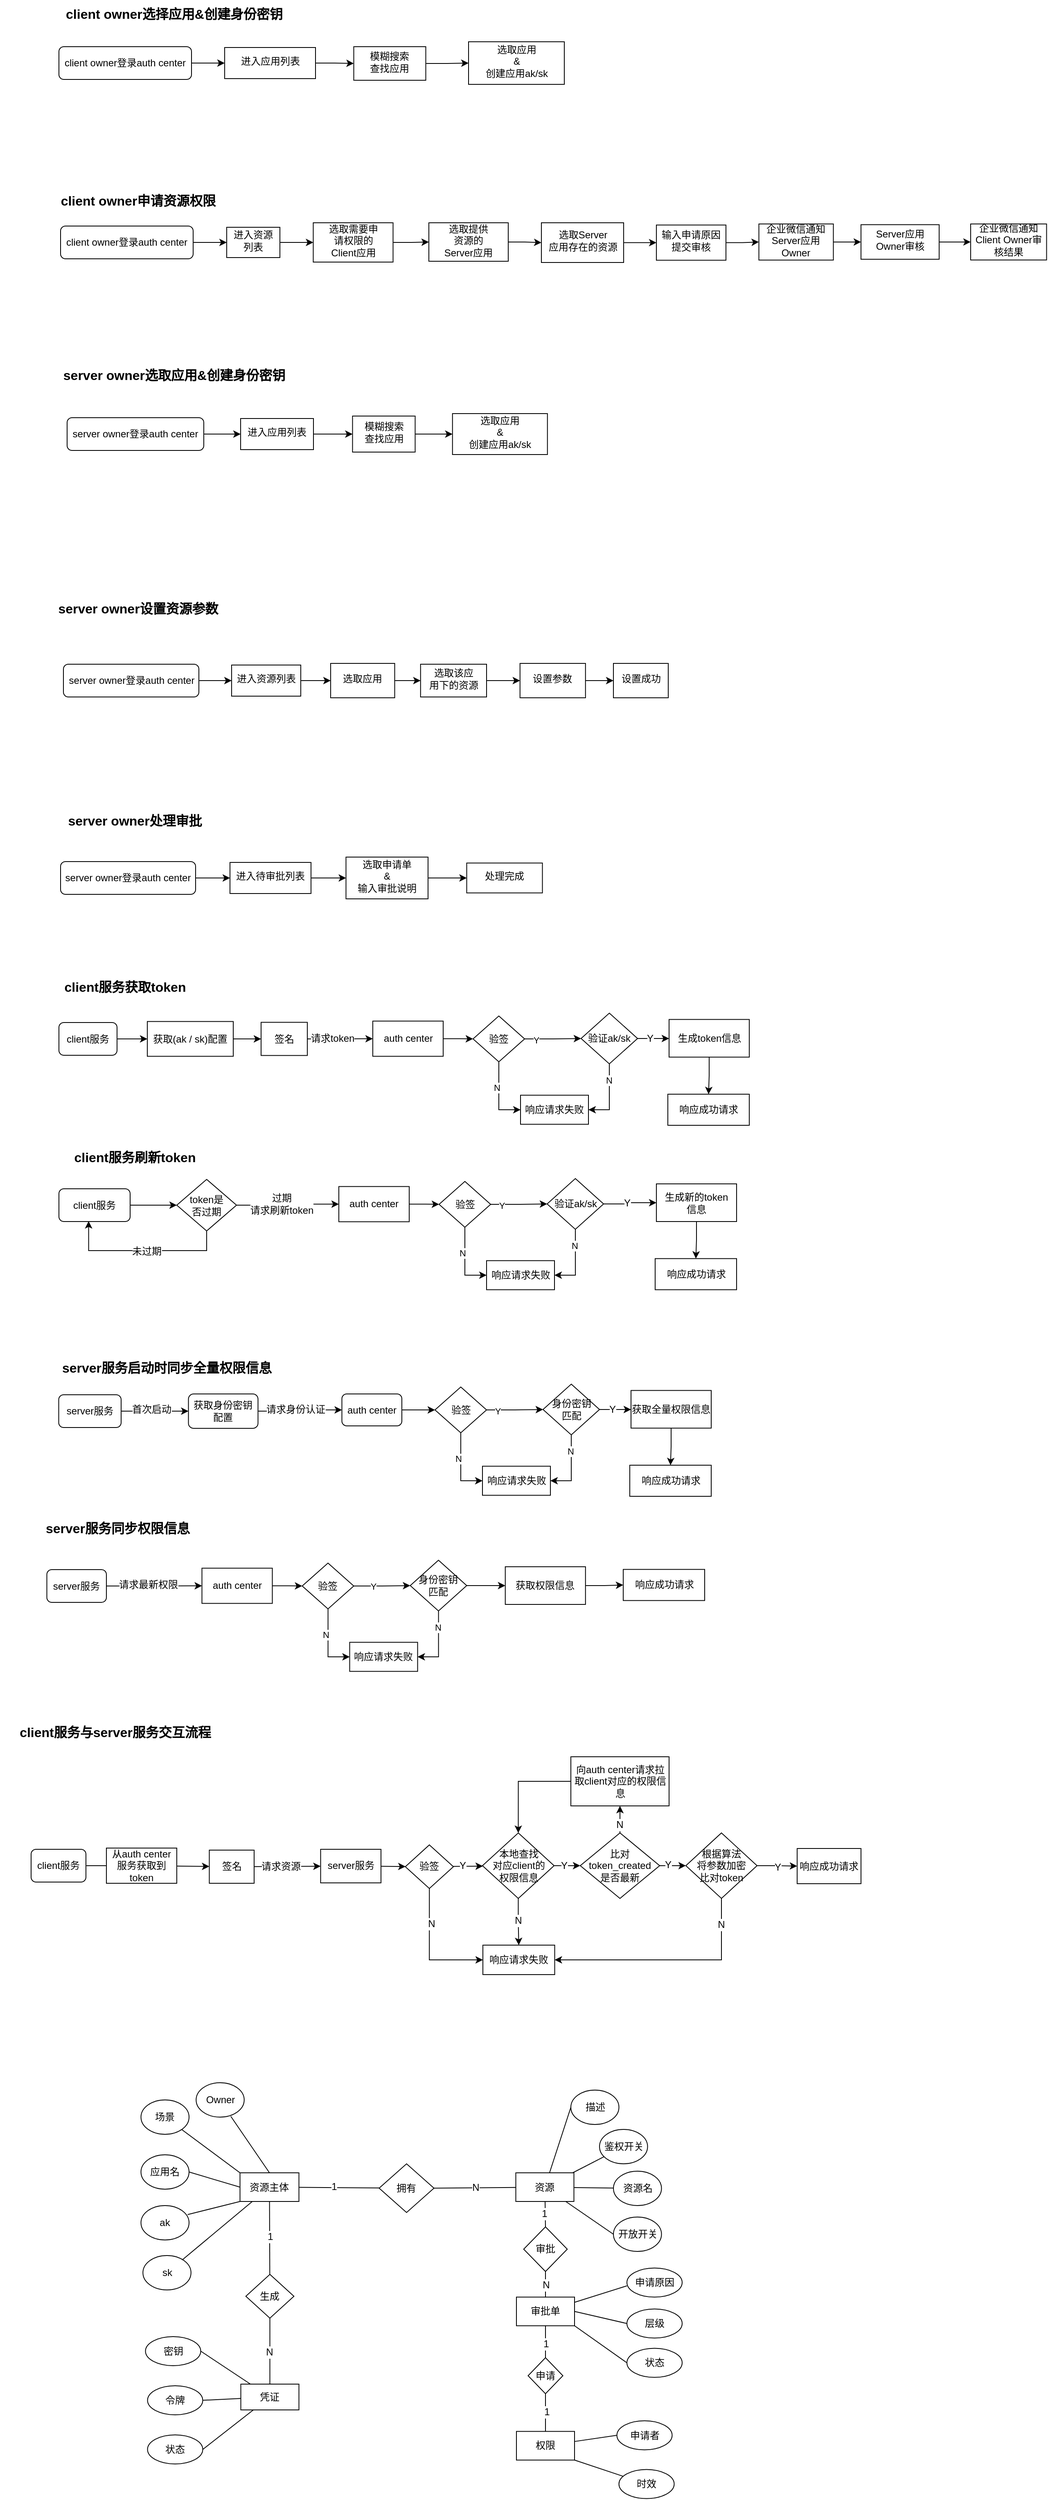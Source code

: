 <mxfile version="15.2.1" type="github">
  <diagram id="C5RBs43oDa-KdzZeNtuy" name="Page-1">
    <mxGraphModel dx="2253" dy="749" grid="0" gridSize="10" guides="1" tooltips="1" connect="1" arrows="1" fold="1" page="1" pageScale="1" pageWidth="827" pageHeight="1169" math="0" shadow="0">
      <root>
        <mxCell id="WIyWlLk6GJQsqaUBKTNV-0" />
        <mxCell id="WIyWlLk6GJQsqaUBKTNV-1" parent="WIyWlLk6GJQsqaUBKTNV-0" />
        <mxCell id="DeKQThP0z9D1mcQqg2c3-670" style="edgeStyle=orthogonalEdgeStyle;rounded=0;orthogonalLoop=1;jettySize=auto;html=1;entryX=0;entryY=0.5;entryDx=0;entryDy=0;fontSize=12;startArrow=none;startFill=0;endArrow=classic;endFill=1;" edge="1" parent="WIyWlLk6GJQsqaUBKTNV-1" source="WIyWlLk6GJQsqaUBKTNV-3" target="DeKQThP0z9D1mcQqg2c3-73">
          <mxGeometry relative="1" as="geometry" />
        </mxCell>
        <mxCell id="WIyWlLk6GJQsqaUBKTNV-3" value="client owner登录auth center" style="rounded=1;whiteSpace=wrap;html=1;fontSize=12;glass=0;strokeWidth=1;shadow=0;" parent="WIyWlLk6GJQsqaUBKTNV-1" vertex="1">
          <mxGeometry x="34" y="81" width="162" height="40" as="geometry" />
        </mxCell>
        <mxCell id="DeKQThP0z9D1mcQqg2c3-24" value="选取应用&lt;br&gt;&amp;amp; &lt;br&gt;创建应用ak/sk" style="whiteSpace=wrap;html=1;shadow=0;strokeWidth=1;spacing=6;spacingTop=-4;" vertex="1" parent="WIyWlLk6GJQsqaUBKTNV-1">
          <mxGeometry x="534.5" y="75" width="117" height="52" as="geometry" />
        </mxCell>
        <mxCell id="DeKQThP0z9D1mcQqg2c3-703" value="" style="edgeStyle=orthogonalEdgeStyle;rounded=0;orthogonalLoop=1;jettySize=auto;html=1;fontSize=12;startArrow=none;startFill=0;endArrow=classic;endFill=1;" edge="1" parent="WIyWlLk6GJQsqaUBKTNV-1" source="DeKQThP0z9D1mcQqg2c3-73" target="DeKQThP0z9D1mcQqg2c3-702">
          <mxGeometry relative="1" as="geometry" />
        </mxCell>
        <mxCell id="DeKQThP0z9D1mcQqg2c3-73" value="进入应用列表" style="whiteSpace=wrap;html=1;shadow=0;strokeWidth=1;spacing=6;spacingTop=-4;" vertex="1" parent="WIyWlLk6GJQsqaUBKTNV-1">
          <mxGeometry x="236.5" y="82" width="111" height="38" as="geometry" />
        </mxCell>
        <mxCell id="DeKQThP0z9D1mcQqg2c3-195" value="" style="edgeStyle=orthogonalEdgeStyle;rounded=0;orthogonalLoop=1;jettySize=auto;html=1;entryX=0;entryY=0.5;entryDx=0;entryDy=0;" edge="1" parent="WIyWlLk6GJQsqaUBKTNV-1" source="DeKQThP0z9D1mcQqg2c3-146" target="DeKQThP0z9D1mcQqg2c3-196">
          <mxGeometry relative="1" as="geometry">
            <mxPoint x="275" y="1292.5" as="targetPoint" />
          </mxGeometry>
        </mxCell>
        <mxCell id="DeKQThP0z9D1mcQqg2c3-146" value="client服务" style="rounded=1;whiteSpace=wrap;html=1;fontSize=12;glass=0;strokeWidth=1;shadow=0;" vertex="1" parent="WIyWlLk6GJQsqaUBKTNV-1">
          <mxGeometry x="34" y="1272.5" width="71" height="40" as="geometry" />
        </mxCell>
        <mxCell id="DeKQThP0z9D1mcQqg2c3-166" value="" style="edgeStyle=orthogonalEdgeStyle;rounded=0;orthogonalLoop=1;jettySize=auto;html=1;exitX=1;exitY=0.5;exitDx=0;exitDy=0;" edge="1" parent="WIyWlLk6GJQsqaUBKTNV-1" source="DeKQThP0z9D1mcQqg2c3-153" target="DeKQThP0z9D1mcQqg2c3-165">
          <mxGeometry relative="1" as="geometry" />
        </mxCell>
        <mxCell id="DeKQThP0z9D1mcQqg2c3-153" value="auth center" style="rounded=0;whiteSpace=wrap;html=1;" vertex="1" parent="WIyWlLk6GJQsqaUBKTNV-1">
          <mxGeometry x="417.5" y="1270.75" width="86" height="43" as="geometry" />
        </mxCell>
        <mxCell id="DeKQThP0z9D1mcQqg2c3-172" value="" style="edgeStyle=orthogonalEdgeStyle;rounded=0;orthogonalLoop=1;jettySize=auto;html=1;" edge="1" parent="WIyWlLk6GJQsqaUBKTNV-1" source="DeKQThP0z9D1mcQqg2c3-165" target="DeKQThP0z9D1mcQqg2c3-171">
          <mxGeometry relative="1" as="geometry" />
        </mxCell>
        <mxCell id="DeKQThP0z9D1mcQqg2c3-178" value="Y" style="edgeLabel;html=1;align=center;verticalAlign=middle;resizable=0;points=[];" vertex="1" connectable="0" parent="DeKQThP0z9D1mcQqg2c3-172">
          <mxGeometry x="-0.617" y="-1" relative="1" as="geometry">
            <mxPoint as="offset" />
          </mxGeometry>
        </mxCell>
        <mxCell id="DeKQThP0z9D1mcQqg2c3-176" value="" style="edgeStyle=orthogonalEdgeStyle;rounded=0;orthogonalLoop=1;jettySize=auto;html=1;entryX=0;entryY=0.5;entryDx=0;entryDy=0;" edge="1" parent="WIyWlLk6GJQsqaUBKTNV-1" source="DeKQThP0z9D1mcQqg2c3-165" target="DeKQThP0z9D1mcQqg2c3-175">
          <mxGeometry relative="1" as="geometry" />
        </mxCell>
        <mxCell id="DeKQThP0z9D1mcQqg2c3-179" value="N" style="edgeLabel;html=1;align=center;verticalAlign=middle;resizable=0;points=[];" vertex="1" connectable="0" parent="DeKQThP0z9D1mcQqg2c3-176">
          <mxGeometry x="-0.271" y="-4" relative="1" as="geometry">
            <mxPoint x="1" as="offset" />
          </mxGeometry>
        </mxCell>
        <mxCell id="DeKQThP0z9D1mcQqg2c3-165" value="验签" style="rhombus;whiteSpace=wrap;html=1;rounded=0;" vertex="1" parent="WIyWlLk6GJQsqaUBKTNV-1">
          <mxGeometry x="540" y="1264.5" width="63" height="56" as="geometry" />
        </mxCell>
        <mxCell id="DeKQThP0z9D1mcQqg2c3-185" value="" style="edgeStyle=orthogonalEdgeStyle;rounded=0;orthogonalLoop=1;jettySize=auto;html=1;" edge="1" parent="WIyWlLk6GJQsqaUBKTNV-1" source="DeKQThP0z9D1mcQqg2c3-169" target="DeKQThP0z9D1mcQqg2c3-184">
          <mxGeometry relative="1" as="geometry" />
        </mxCell>
        <mxCell id="DeKQThP0z9D1mcQqg2c3-169" value="生成token信息" style="whiteSpace=wrap;html=1;rounded=0;" vertex="1" parent="WIyWlLk6GJQsqaUBKTNV-1">
          <mxGeometry x="779.5" y="1268.75" width="98" height="46" as="geometry" />
        </mxCell>
        <mxCell id="DeKQThP0z9D1mcQqg2c3-177" style="edgeStyle=orthogonalEdgeStyle;rounded=0;orthogonalLoop=1;jettySize=auto;html=1;entryX=1;entryY=0.5;entryDx=0;entryDy=0;" edge="1" parent="WIyWlLk6GJQsqaUBKTNV-1" source="DeKQThP0z9D1mcQqg2c3-171" target="DeKQThP0z9D1mcQqg2c3-175">
          <mxGeometry relative="1" as="geometry">
            <mxPoint x="693" y="1394.25" as="targetPoint" />
          </mxGeometry>
        </mxCell>
        <mxCell id="DeKQThP0z9D1mcQqg2c3-180" value="N" style="edgeLabel;html=1;align=center;verticalAlign=middle;resizable=0;points=[];" vertex="1" connectable="0" parent="DeKQThP0z9D1mcQqg2c3-177">
          <mxGeometry x="-0.521" y="-1" relative="1" as="geometry">
            <mxPoint as="offset" />
          </mxGeometry>
        </mxCell>
        <mxCell id="DeKQThP0z9D1mcQqg2c3-183" style="edgeStyle=orthogonalEdgeStyle;rounded=0;orthogonalLoop=1;jettySize=auto;html=1;exitX=1;exitY=0.5;exitDx=0;exitDy=0;entryX=0;entryY=0.5;entryDx=0;entryDy=0;" edge="1" parent="WIyWlLk6GJQsqaUBKTNV-1" source="DeKQThP0z9D1mcQqg2c3-171" target="DeKQThP0z9D1mcQqg2c3-169">
          <mxGeometry relative="1" as="geometry">
            <mxPoint x="754.5" y="1292" as="sourcePoint" />
          </mxGeometry>
        </mxCell>
        <mxCell id="DeKQThP0z9D1mcQqg2c3-420" value="Y" style="edgeLabel;html=1;align=center;verticalAlign=middle;resizable=0;points=[];fontSize=12;" vertex="1" connectable="0" parent="DeKQThP0z9D1mcQqg2c3-183">
          <mxGeometry x="-0.226" relative="1" as="geometry">
            <mxPoint as="offset" />
          </mxGeometry>
        </mxCell>
        <mxCell id="DeKQThP0z9D1mcQqg2c3-171" value="验证ak/sk" style="rhombus;whiteSpace=wrap;html=1;rounded=0;" vertex="1" parent="WIyWlLk6GJQsqaUBKTNV-1">
          <mxGeometry x="672" y="1261" width="69" height="62" as="geometry" />
        </mxCell>
        <mxCell id="DeKQThP0z9D1mcQqg2c3-175" value="响应请求失败" style="whiteSpace=wrap;html=1;rounded=0;" vertex="1" parent="WIyWlLk6GJQsqaUBKTNV-1">
          <mxGeometry x="598" y="1361.25" width="83" height="35.5" as="geometry" />
        </mxCell>
        <mxCell id="DeKQThP0z9D1mcQqg2c3-184" value="响应成功请求" style="whiteSpace=wrap;html=1;rounded=0;" vertex="1" parent="WIyWlLk6GJQsqaUBKTNV-1">
          <mxGeometry x="778" y="1360" width="99.5" height="38" as="geometry" />
        </mxCell>
        <mxCell id="DeKQThP0z9D1mcQqg2c3-524" value="" style="edgeStyle=orthogonalEdgeStyle;rounded=0;orthogonalLoop=1;jettySize=auto;html=1;fontSize=12;" edge="1" parent="WIyWlLk6GJQsqaUBKTNV-1" source="DeKQThP0z9D1mcQqg2c3-196" target="DeKQThP0z9D1mcQqg2c3-523">
          <mxGeometry relative="1" as="geometry" />
        </mxCell>
        <mxCell id="DeKQThP0z9D1mcQqg2c3-196" value="获取(ak / sk)配置" style="rounded=0;whiteSpace=wrap;html=1;" vertex="1" parent="WIyWlLk6GJQsqaUBKTNV-1">
          <mxGeometry x="142" y="1271.25" width="105" height="42.5" as="geometry" />
        </mxCell>
        <mxCell id="DeKQThP0z9D1mcQqg2c3-671" style="edgeStyle=orthogonalEdgeStyle;rounded=0;orthogonalLoop=1;jettySize=auto;html=1;entryX=0;entryY=0.5;entryDx=0;entryDy=0;fontSize=12;startArrow=none;startFill=0;endArrow=classic;endFill=1;" edge="1" parent="WIyWlLk6GJQsqaUBKTNV-1" source="DeKQThP0z9D1mcQqg2c3-261" target="DeKQThP0z9D1mcQqg2c3-303">
          <mxGeometry relative="1" as="geometry" />
        </mxCell>
        <mxCell id="DeKQThP0z9D1mcQqg2c3-261" value="client owner登录auth center" style="rounded=1;whiteSpace=wrap;html=1;fontSize=12;glass=0;strokeWidth=1;shadow=0;" vertex="1" parent="WIyWlLk6GJQsqaUBKTNV-1">
          <mxGeometry x="36" y="300" width="162" height="40" as="geometry" />
        </mxCell>
        <mxCell id="DeKQThP0z9D1mcQqg2c3-673" value="" style="edgeStyle=orthogonalEdgeStyle;rounded=0;orthogonalLoop=1;jettySize=auto;html=1;fontSize=12;startArrow=none;startFill=0;endArrow=classic;endFill=1;" edge="1" parent="WIyWlLk6GJQsqaUBKTNV-1" source="DeKQThP0z9D1mcQqg2c3-303" target="DeKQThP0z9D1mcQqg2c3-672">
          <mxGeometry relative="1" as="geometry" />
        </mxCell>
        <mxCell id="DeKQThP0z9D1mcQqg2c3-303" value="进入资源列表" style="whiteSpace=wrap;html=1;shadow=0;strokeWidth=1;spacing=6;spacingTop=-4;" vertex="1" parent="WIyWlLk6GJQsqaUBKTNV-1">
          <mxGeometry x="239" y="301.5" width="65" height="37" as="geometry" />
        </mxCell>
        <mxCell id="DeKQThP0z9D1mcQqg2c3-307" value="client owner选择应用&amp;amp;创建身份密钥" style="text;html=1;strokeColor=none;fillColor=none;align=center;verticalAlign=middle;whiteSpace=wrap;rounded=0;fontStyle=1;fontSize=16;" vertex="1" parent="WIyWlLk6GJQsqaUBKTNV-1">
          <mxGeometry x="34" y="24" width="282" height="33" as="geometry" />
        </mxCell>
        <mxCell id="DeKQThP0z9D1mcQqg2c3-309" value="client owner申请资源权限" style="text;html=1;strokeColor=none;fillColor=none;align=center;verticalAlign=middle;whiteSpace=wrap;rounded=0;fontStyle=1;fontSize=16;" vertex="1" parent="WIyWlLk6GJQsqaUBKTNV-1">
          <mxGeometry x="-10" y="252" width="282" height="33" as="geometry" />
        </mxCell>
        <mxCell id="DeKQThP0z9D1mcQqg2c3-694" style="edgeStyle=orthogonalEdgeStyle;rounded=0;orthogonalLoop=1;jettySize=auto;html=1;entryX=0;entryY=0.5;entryDx=0;entryDy=0;fontSize=12;startArrow=none;startFill=0;endArrow=classic;endFill=1;" edge="1" parent="WIyWlLk6GJQsqaUBKTNV-1" source="DeKQThP0z9D1mcQqg2c3-310" target="DeKQThP0z9D1mcQqg2c3-314">
          <mxGeometry relative="1" as="geometry" />
        </mxCell>
        <mxCell id="DeKQThP0z9D1mcQqg2c3-310" value="server owner登录auth center" style="rounded=1;whiteSpace=wrap;html=1;fontSize=12;glass=0;strokeWidth=1;shadow=0;" vertex="1" parent="WIyWlLk6GJQsqaUBKTNV-1">
          <mxGeometry x="44" y="534" width="167" height="40" as="geometry" />
        </mxCell>
        <mxCell id="DeKQThP0z9D1mcQqg2c3-710" value="" style="edgeStyle=orthogonalEdgeStyle;rounded=0;orthogonalLoop=1;jettySize=auto;html=1;fontSize=12;startArrow=none;startFill=0;endArrow=classic;endFill=1;" edge="1" parent="WIyWlLk6GJQsqaUBKTNV-1" source="DeKQThP0z9D1mcQqg2c3-314" target="DeKQThP0z9D1mcQqg2c3-709">
          <mxGeometry relative="1" as="geometry" />
        </mxCell>
        <mxCell id="DeKQThP0z9D1mcQqg2c3-314" value="进入应用列表" style="whiteSpace=wrap;html=1;shadow=0;strokeWidth=1;spacing=6;spacingTop=-4;" vertex="1" parent="WIyWlLk6GJQsqaUBKTNV-1">
          <mxGeometry x="256" y="535" width="89" height="38" as="geometry" />
        </mxCell>
        <mxCell id="DeKQThP0z9D1mcQqg2c3-317" value="选取应用&lt;br&gt;&amp;amp; &lt;br&gt;创建应用ak/sk" style="whiteSpace=wrap;html=1;shadow=0;strokeWidth=1;spacing=6;spacingTop=-4;" vertex="1" parent="WIyWlLk6GJQsqaUBKTNV-1">
          <mxGeometry x="514.88" y="529" width="116" height="50" as="geometry" />
        </mxCell>
        <mxCell id="DeKQThP0z9D1mcQqg2c3-325" value="server owner选取应用&amp;amp;创建身份密钥" style="text;html=1;strokeColor=none;fillColor=none;align=center;verticalAlign=middle;whiteSpace=wrap;rounded=0;fontStyle=1;fontSize=16;" vertex="1" parent="WIyWlLk6GJQsqaUBKTNV-1">
          <mxGeometry x="34" y="465" width="282" height="33" as="geometry" />
        </mxCell>
        <mxCell id="DeKQThP0z9D1mcQqg2c3-326" value="server owner设置资源参数" style="text;html=1;strokeColor=none;fillColor=none;align=center;verticalAlign=middle;whiteSpace=wrap;rounded=0;fontStyle=1;fontSize=16;" vertex="1" parent="WIyWlLk6GJQsqaUBKTNV-1">
          <mxGeometry x="-10" y="750" width="282" height="33" as="geometry" />
        </mxCell>
        <mxCell id="DeKQThP0z9D1mcQqg2c3-695" style="edgeStyle=orthogonalEdgeStyle;rounded=0;orthogonalLoop=1;jettySize=auto;html=1;entryX=0;entryY=0.5;entryDx=0;entryDy=0;fontSize=12;startArrow=none;startFill=0;endArrow=classic;endFill=1;" edge="1" parent="WIyWlLk6GJQsqaUBKTNV-1" source="DeKQThP0z9D1mcQqg2c3-328" target="DeKQThP0z9D1mcQqg2c3-334">
          <mxGeometry relative="1" as="geometry" />
        </mxCell>
        <mxCell id="DeKQThP0z9D1mcQqg2c3-328" value="server owner登录auth center" style="rounded=1;whiteSpace=wrap;html=1;fontSize=12;glass=0;strokeWidth=1;shadow=0;" vertex="1" parent="WIyWlLk6GJQsqaUBKTNV-1">
          <mxGeometry x="39.5" y="835" width="165.5" height="40" as="geometry" />
        </mxCell>
        <mxCell id="DeKQThP0z9D1mcQqg2c3-697" value="" style="edgeStyle=orthogonalEdgeStyle;rounded=0;orthogonalLoop=1;jettySize=auto;html=1;fontSize=12;startArrow=none;startFill=0;endArrow=classic;endFill=1;" edge="1" parent="WIyWlLk6GJQsqaUBKTNV-1" source="DeKQThP0z9D1mcQqg2c3-334" target="DeKQThP0z9D1mcQqg2c3-696">
          <mxGeometry relative="1" as="geometry" />
        </mxCell>
        <mxCell id="DeKQThP0z9D1mcQqg2c3-334" value="进入资源列表" style="whiteSpace=wrap;html=1;shadow=0;strokeWidth=1;spacing=6;spacingTop=-4;" vertex="1" parent="WIyWlLk6GJQsqaUBKTNV-1">
          <mxGeometry x="245" y="836" width="84.5" height="38" as="geometry" />
        </mxCell>
        <mxCell id="DeKQThP0z9D1mcQqg2c3-383" style="edgeStyle=orthogonalEdgeStyle;rounded=0;orthogonalLoop=1;jettySize=auto;html=1;entryX=0;entryY=0.5;entryDx=0;entryDy=0;fontSize=12;" edge="1" parent="WIyWlLk6GJQsqaUBKTNV-1" source="DeKQThP0z9D1mcQqg2c3-346" target="DeKQThP0z9D1mcQqg2c3-348">
          <mxGeometry relative="1" as="geometry" />
        </mxCell>
        <mxCell id="DeKQThP0z9D1mcQqg2c3-346" value="设置参数" style="whiteSpace=wrap;html=1;shadow=0;strokeWidth=1;spacing=6;spacingTop=-4;" vertex="1" parent="WIyWlLk6GJQsqaUBKTNV-1">
          <mxGeometry x="597.38" y="834" width="80" height="42" as="geometry" />
        </mxCell>
        <mxCell id="DeKQThP0z9D1mcQqg2c3-348" value="设置成功" style="whiteSpace=wrap;html=1;shadow=0;strokeWidth=1;spacing=6;spacingTop=-4;" vertex="1" parent="WIyWlLk6GJQsqaUBKTNV-1">
          <mxGeometry x="711.5" y="834" width="67" height="42" as="geometry" />
        </mxCell>
        <mxCell id="DeKQThP0z9D1mcQqg2c3-353" value="server owner处理审批" style="text;html=1;strokeColor=none;fillColor=none;align=center;verticalAlign=middle;whiteSpace=wrap;rounded=0;fontStyle=1;fontSize=16;" vertex="1" parent="WIyWlLk6GJQsqaUBKTNV-1">
          <mxGeometry x="-14" y="1009" width="282" height="33" as="geometry" />
        </mxCell>
        <mxCell id="DeKQThP0z9D1mcQqg2c3-701" style="edgeStyle=orthogonalEdgeStyle;rounded=0;orthogonalLoop=1;jettySize=auto;html=1;entryX=0;entryY=0.5;entryDx=0;entryDy=0;fontSize=12;startArrow=none;startFill=0;endArrow=classic;endFill=1;" edge="1" parent="WIyWlLk6GJQsqaUBKTNV-1" source="DeKQThP0z9D1mcQqg2c3-354" target="DeKQThP0z9D1mcQqg2c3-360">
          <mxGeometry relative="1" as="geometry" />
        </mxCell>
        <mxCell id="DeKQThP0z9D1mcQqg2c3-354" value="server owner登录auth center" style="rounded=1;whiteSpace=wrap;html=1;fontSize=12;glass=0;strokeWidth=1;shadow=0;" vertex="1" parent="WIyWlLk6GJQsqaUBKTNV-1">
          <mxGeometry x="36" y="1076" width="165" height="40" as="geometry" />
        </mxCell>
        <mxCell id="DeKQThP0z9D1mcQqg2c3-371" style="edgeStyle=orthogonalEdgeStyle;rounded=0;orthogonalLoop=1;jettySize=auto;html=1;exitX=1;exitY=0.5;exitDx=0;exitDy=0;entryX=0;entryY=0.5;entryDx=0;entryDy=0;fontSize=16;" edge="1" parent="WIyWlLk6GJQsqaUBKTNV-1" source="DeKQThP0z9D1mcQqg2c3-360" target="DeKQThP0z9D1mcQqg2c3-370">
          <mxGeometry relative="1" as="geometry" />
        </mxCell>
        <mxCell id="DeKQThP0z9D1mcQqg2c3-360" value="进入待审批列表" style="whiteSpace=wrap;html=1;shadow=0;strokeWidth=1;spacing=6;spacingTop=-4;" vertex="1" parent="WIyWlLk6GJQsqaUBKTNV-1">
          <mxGeometry x="243" y="1077" width="99" height="38" as="geometry" />
        </mxCell>
        <mxCell id="DeKQThP0z9D1mcQqg2c3-712" style="edgeStyle=orthogonalEdgeStyle;rounded=0;orthogonalLoop=1;jettySize=auto;html=1;fontSize=12;startArrow=none;startFill=0;endArrow=classic;endFill=1;" edge="1" parent="WIyWlLk6GJQsqaUBKTNV-1" source="DeKQThP0z9D1mcQqg2c3-370" target="DeKQThP0z9D1mcQqg2c3-374">
          <mxGeometry relative="1" as="geometry" />
        </mxCell>
        <mxCell id="DeKQThP0z9D1mcQqg2c3-370" value="选取申请单&lt;br&gt;&amp;amp;&lt;br&gt;输入审批说明" style="whiteSpace=wrap;html=1;shadow=0;strokeWidth=1;spacing=6;spacingTop=-4;" vertex="1" parent="WIyWlLk6GJQsqaUBKTNV-1">
          <mxGeometry x="384.75" y="1070.5" width="100.25" height="51" as="geometry" />
        </mxCell>
        <mxCell id="DeKQThP0z9D1mcQqg2c3-374" value="处理完成" style="whiteSpace=wrap;html=1;shadow=0;strokeWidth=1;spacing=6;spacingTop=-4;" vertex="1" parent="WIyWlLk6GJQsqaUBKTNV-1">
          <mxGeometry x="532.25" y="1077.75" width="92.5" height="36.5" as="geometry" />
        </mxCell>
        <mxCell id="DeKQThP0z9D1mcQqg2c3-443" value="" style="edgeStyle=orthogonalEdgeStyle;rounded=0;orthogonalLoop=1;jettySize=auto;html=1;fontSize=12;entryX=0;entryY=0.5;entryDx=0;entryDy=0;" edge="1" parent="WIyWlLk6GJQsqaUBKTNV-1" source="DeKQThP0z9D1mcQqg2c3-422" target="DeKQThP0z9D1mcQqg2c3-632">
          <mxGeometry relative="1" as="geometry">
            <mxPoint x="177.105" y="1493.6" as="targetPoint" />
          </mxGeometry>
        </mxCell>
        <mxCell id="DeKQThP0z9D1mcQqg2c3-422" value="client服务" style="rounded=1;whiteSpace=wrap;html=1;fontSize=12;glass=0;strokeWidth=1;shadow=0;" vertex="1" parent="WIyWlLk6GJQsqaUBKTNV-1">
          <mxGeometry x="34" y="1475.5" width="87" height="40" as="geometry" />
        </mxCell>
        <mxCell id="DeKQThP0z9D1mcQqg2c3-423" value="" style="edgeStyle=orthogonalEdgeStyle;rounded=0;orthogonalLoop=1;jettySize=auto;html=1;exitX=1;exitY=0.5;exitDx=0;exitDy=0;" edge="1" parent="WIyWlLk6GJQsqaUBKTNV-1" source="DeKQThP0z9D1mcQqg2c3-424" target="DeKQThP0z9D1mcQqg2c3-429">
          <mxGeometry relative="1" as="geometry" />
        </mxCell>
        <mxCell id="DeKQThP0z9D1mcQqg2c3-424" value="auth center" style="rounded=0;whiteSpace=wrap;html=1;" vertex="1" parent="WIyWlLk6GJQsqaUBKTNV-1">
          <mxGeometry x="376" y="1472.75" width="86" height="43" as="geometry" />
        </mxCell>
        <mxCell id="DeKQThP0z9D1mcQqg2c3-425" value="" style="edgeStyle=orthogonalEdgeStyle;rounded=0;orthogonalLoop=1;jettySize=auto;html=1;" edge="1" parent="WIyWlLk6GJQsqaUBKTNV-1" source="DeKQThP0z9D1mcQqg2c3-429" target="DeKQThP0z9D1mcQqg2c3-436">
          <mxGeometry relative="1" as="geometry" />
        </mxCell>
        <mxCell id="DeKQThP0z9D1mcQqg2c3-426" value="Y" style="edgeLabel;html=1;align=center;verticalAlign=middle;resizable=0;points=[];" vertex="1" connectable="0" parent="DeKQThP0z9D1mcQqg2c3-425">
          <mxGeometry x="-0.617" y="-1" relative="1" as="geometry">
            <mxPoint as="offset" />
          </mxGeometry>
        </mxCell>
        <mxCell id="DeKQThP0z9D1mcQqg2c3-427" value="" style="edgeStyle=orthogonalEdgeStyle;rounded=0;orthogonalLoop=1;jettySize=auto;html=1;entryX=0;entryY=0.5;entryDx=0;entryDy=0;" edge="1" parent="WIyWlLk6GJQsqaUBKTNV-1" source="DeKQThP0z9D1mcQqg2c3-429" target="DeKQThP0z9D1mcQqg2c3-437">
          <mxGeometry relative="1" as="geometry" />
        </mxCell>
        <mxCell id="DeKQThP0z9D1mcQqg2c3-428" value="N" style="edgeLabel;html=1;align=center;verticalAlign=middle;resizable=0;points=[];" vertex="1" connectable="0" parent="DeKQThP0z9D1mcQqg2c3-427">
          <mxGeometry x="-0.271" y="-4" relative="1" as="geometry">
            <mxPoint x="1" as="offset" />
          </mxGeometry>
        </mxCell>
        <mxCell id="DeKQThP0z9D1mcQqg2c3-429" value="验签" style="rhombus;whiteSpace=wrap;html=1;rounded=0;" vertex="1" parent="WIyWlLk6GJQsqaUBKTNV-1">
          <mxGeometry x="498.5" y="1466.5" width="63" height="56" as="geometry" />
        </mxCell>
        <mxCell id="DeKQThP0z9D1mcQqg2c3-430" value="" style="edgeStyle=orthogonalEdgeStyle;rounded=0;orthogonalLoop=1;jettySize=auto;html=1;fontSize=12;" edge="1" parent="WIyWlLk6GJQsqaUBKTNV-1" source="DeKQThP0z9D1mcQqg2c3-431" target="DeKQThP0z9D1mcQqg2c3-438">
          <mxGeometry relative="1" as="geometry" />
        </mxCell>
        <mxCell id="DeKQThP0z9D1mcQqg2c3-431" value="生成新的token&lt;br style=&quot;font-size: 12px;&quot;&gt;信息" style="whiteSpace=wrap;html=1;rounded=0;fontSize=12;" vertex="1" parent="WIyWlLk6GJQsqaUBKTNV-1">
          <mxGeometry x="764" y="1469.5" width="98" height="46" as="geometry" />
        </mxCell>
        <mxCell id="DeKQThP0z9D1mcQqg2c3-432" style="edgeStyle=orthogonalEdgeStyle;rounded=0;orthogonalLoop=1;jettySize=auto;html=1;entryX=1;entryY=0.5;entryDx=0;entryDy=0;" edge="1" parent="WIyWlLk6GJQsqaUBKTNV-1" source="DeKQThP0z9D1mcQqg2c3-436" target="DeKQThP0z9D1mcQqg2c3-437">
          <mxGeometry relative="1" as="geometry">
            <mxPoint x="651.5" y="1596.25" as="targetPoint" />
          </mxGeometry>
        </mxCell>
        <mxCell id="DeKQThP0z9D1mcQqg2c3-433" value="N" style="edgeLabel;html=1;align=center;verticalAlign=middle;resizable=0;points=[];" vertex="1" connectable="0" parent="DeKQThP0z9D1mcQqg2c3-432">
          <mxGeometry x="-0.521" y="-1" relative="1" as="geometry">
            <mxPoint as="offset" />
          </mxGeometry>
        </mxCell>
        <mxCell id="DeKQThP0z9D1mcQqg2c3-436" value="验证ak/sk" style="rhombus;whiteSpace=wrap;html=1;rounded=0;" vertex="1" parent="WIyWlLk6GJQsqaUBKTNV-1">
          <mxGeometry x="630.5" y="1463" width="69" height="62" as="geometry" />
        </mxCell>
        <mxCell id="DeKQThP0z9D1mcQqg2c3-437" value="响应请求失败" style="whiteSpace=wrap;html=1;rounded=0;" vertex="1" parent="WIyWlLk6GJQsqaUBKTNV-1">
          <mxGeometry x="556.5" y="1563.25" width="83" height="35.5" as="geometry" />
        </mxCell>
        <mxCell id="DeKQThP0z9D1mcQqg2c3-438" value="响应成功请求" style="whiteSpace=wrap;html=1;rounded=0;fontSize=12;" vertex="1" parent="WIyWlLk6GJQsqaUBKTNV-1">
          <mxGeometry x="762.5" y="1560.75" width="99.5" height="38" as="geometry" />
        </mxCell>
        <mxCell id="DeKQThP0z9D1mcQqg2c3-439" value="" style="edgeStyle=orthogonalEdgeStyle;rounded=0;orthogonalLoop=1;jettySize=auto;html=1;entryX=0;entryY=0.5;entryDx=0;entryDy=0;exitX=1;exitY=0.5;exitDx=0;exitDy=0;" edge="1" parent="WIyWlLk6GJQsqaUBKTNV-1" source="DeKQThP0z9D1mcQqg2c3-632" target="DeKQThP0z9D1mcQqg2c3-424">
          <mxGeometry relative="1" as="geometry">
            <mxPoint x="356" y="1495.5" as="targetPoint" />
            <mxPoint x="256" y="1495.5" as="sourcePoint" />
          </mxGeometry>
        </mxCell>
        <mxCell id="DeKQThP0z9D1mcQqg2c3-444" value="过期&lt;br&gt;请求刷新token" style="edgeLabel;html=1;align=center;verticalAlign=middle;resizable=0;points=[];fontSize=12;" vertex="1" connectable="0" parent="DeKQThP0z9D1mcQqg2c3-439">
          <mxGeometry x="-0.133" y="2" relative="1" as="geometry">
            <mxPoint as="offset" />
          </mxGeometry>
        </mxCell>
        <mxCell id="DeKQThP0z9D1mcQqg2c3-445" style="edgeStyle=orthogonalEdgeStyle;rounded=0;orthogonalLoop=1;jettySize=auto;html=1;entryX=0.417;entryY=0.988;entryDx=0;entryDy=0;entryPerimeter=0;fontSize=12;exitX=0.5;exitY=1;exitDx=0;exitDy=0;" edge="1" parent="WIyWlLk6GJQsqaUBKTNV-1" source="DeKQThP0z9D1mcQqg2c3-632" target="DeKQThP0z9D1mcQqg2c3-422">
          <mxGeometry relative="1" as="geometry">
            <mxPoint x="216.5" y="1531.25" as="sourcePoint" />
            <Array as="points">
              <mxPoint x="215" y="1551" />
              <mxPoint x="70" y="1551" />
            </Array>
          </mxGeometry>
        </mxCell>
        <mxCell id="DeKQThP0z9D1mcQqg2c3-446" value="未过期" style="edgeLabel;html=1;align=center;verticalAlign=middle;resizable=0;points=[];fontSize=12;" vertex="1" connectable="0" parent="DeKQThP0z9D1mcQqg2c3-445">
          <mxGeometry x="-0.043" y="1" relative="1" as="geometry">
            <mxPoint as="offset" />
          </mxGeometry>
        </mxCell>
        <mxCell id="DeKQThP0z9D1mcQqg2c3-449" style="edgeStyle=orthogonalEdgeStyle;rounded=0;orthogonalLoop=1;jettySize=auto;html=1;entryX=0;entryY=0.5;entryDx=0;entryDy=0;fontSize=12;exitX=1;exitY=0.5;exitDx=0;exitDy=0;" edge="1" parent="WIyWlLk6GJQsqaUBKTNV-1" source="DeKQThP0z9D1mcQqg2c3-436" target="DeKQThP0z9D1mcQqg2c3-431">
          <mxGeometry relative="1" as="geometry">
            <mxPoint x="802.75" y="1494" as="sourcePoint" />
          </mxGeometry>
        </mxCell>
        <mxCell id="DeKQThP0z9D1mcQqg2c3-450" value="Y" style="edgeLabel;html=1;align=center;verticalAlign=middle;resizable=0;points=[];fontSize=12;" vertex="1" connectable="0" parent="DeKQThP0z9D1mcQqg2c3-449">
          <mxGeometry x="-0.137" y="1" relative="1" as="geometry">
            <mxPoint as="offset" />
          </mxGeometry>
        </mxCell>
        <mxCell id="DeKQThP0z9D1mcQqg2c3-453" value="client服务获取token" style="text;html=1;strokeColor=none;fillColor=none;align=center;verticalAlign=middle;whiteSpace=wrap;rounded=0;fontStyle=1;fontSize=16;" vertex="1" parent="WIyWlLk6GJQsqaUBKTNV-1">
          <mxGeometry x="-26" y="1212" width="282" height="33" as="geometry" />
        </mxCell>
        <mxCell id="DeKQThP0z9D1mcQqg2c3-454" value="client服务刷新token" style="text;html=1;strokeColor=none;fillColor=none;align=center;verticalAlign=middle;whiteSpace=wrap;rounded=0;fontStyle=1;fontSize=16;" vertex="1" parent="WIyWlLk6GJQsqaUBKTNV-1">
          <mxGeometry x="-14" y="1420" width="282" height="33" as="geometry" />
        </mxCell>
        <mxCell id="DeKQThP0z9D1mcQqg2c3-455" value="server服务启动时同步全量权限信息" style="text;html=1;strokeColor=none;fillColor=none;align=center;verticalAlign=middle;whiteSpace=wrap;rounded=0;fontStyle=1;fontSize=16;" vertex="1" parent="WIyWlLk6GJQsqaUBKTNV-1">
          <mxGeometry x="25" y="1677" width="282" height="33" as="geometry" />
        </mxCell>
        <mxCell id="DeKQThP0z9D1mcQqg2c3-462" value="" style="edgeStyle=orthogonalEdgeStyle;rounded=0;orthogonalLoop=1;jettySize=auto;html=1;fontSize=12;" edge="1" parent="WIyWlLk6GJQsqaUBKTNV-1" source="DeKQThP0z9D1mcQqg2c3-456" target="DeKQThP0z9D1mcQqg2c3-461">
          <mxGeometry relative="1" as="geometry" />
        </mxCell>
        <mxCell id="DeKQThP0z9D1mcQqg2c3-467" value="首次启动" style="edgeLabel;html=1;align=center;verticalAlign=middle;resizable=0;points=[];fontSize=12;" vertex="1" connectable="0" parent="DeKQThP0z9D1mcQqg2c3-462">
          <mxGeometry x="-0.099" y="2" relative="1" as="geometry">
            <mxPoint as="offset" />
          </mxGeometry>
        </mxCell>
        <mxCell id="DeKQThP0z9D1mcQqg2c3-456" value="server服务" style="rounded=1;whiteSpace=wrap;html=1;fontSize=12;glass=0;strokeWidth=1;shadow=0;" vertex="1" parent="WIyWlLk6GJQsqaUBKTNV-1">
          <mxGeometry x="33.75" y="1727" width="76.25" height="40" as="geometry" />
        </mxCell>
        <mxCell id="DeKQThP0z9D1mcQqg2c3-469" value="" style="edgeStyle=orthogonalEdgeStyle;rounded=0;orthogonalLoop=1;jettySize=auto;html=1;fontSize=12;" edge="1" parent="WIyWlLk6GJQsqaUBKTNV-1" source="DeKQThP0z9D1mcQqg2c3-461" target="DeKQThP0z9D1mcQqg2c3-468">
          <mxGeometry relative="1" as="geometry" />
        </mxCell>
        <mxCell id="DeKQThP0z9D1mcQqg2c3-470" value="请求身份认证" style="edgeLabel;html=1;align=center;verticalAlign=middle;resizable=0;points=[];fontSize=12;" vertex="1" connectable="0" parent="DeKQThP0z9D1mcQqg2c3-469">
          <mxGeometry x="-0.218" y="1" relative="1" as="geometry">
            <mxPoint x="5" y="-1" as="offset" />
          </mxGeometry>
        </mxCell>
        <mxCell id="DeKQThP0z9D1mcQqg2c3-461" value="获取身份密钥配置" style="whiteSpace=wrap;html=1;rounded=1;shadow=0;strokeWidth=1;glass=0;" vertex="1" parent="WIyWlLk6GJQsqaUBKTNV-1">
          <mxGeometry x="192.25" y="1726" width="85" height="42" as="geometry" />
        </mxCell>
        <mxCell id="DeKQThP0z9D1mcQqg2c3-485" style="edgeStyle=orthogonalEdgeStyle;rounded=0;orthogonalLoop=1;jettySize=auto;html=1;entryX=0;entryY=0.5;entryDx=0;entryDy=0;fontSize=12;" edge="1" parent="WIyWlLk6GJQsqaUBKTNV-1" source="DeKQThP0z9D1mcQqg2c3-468" target="DeKQThP0z9D1mcQqg2c3-475">
          <mxGeometry relative="1" as="geometry" />
        </mxCell>
        <mxCell id="DeKQThP0z9D1mcQqg2c3-468" value="auth center" style="whiteSpace=wrap;html=1;rounded=1;shadow=0;strokeWidth=1;glass=0;" vertex="1" parent="WIyWlLk6GJQsqaUBKTNV-1">
          <mxGeometry x="379.75" y="1726" width="73.25" height="39" as="geometry" />
        </mxCell>
        <mxCell id="DeKQThP0z9D1mcQqg2c3-471" value="" style="edgeStyle=orthogonalEdgeStyle;rounded=0;orthogonalLoop=1;jettySize=auto;html=1;" edge="1" parent="WIyWlLk6GJQsqaUBKTNV-1" source="DeKQThP0z9D1mcQqg2c3-475" target="DeKQThP0z9D1mcQqg2c3-482">
          <mxGeometry relative="1" as="geometry" />
        </mxCell>
        <mxCell id="DeKQThP0z9D1mcQqg2c3-472" value="Y" style="edgeLabel;html=1;align=center;verticalAlign=middle;resizable=0;points=[];" vertex="1" connectable="0" parent="DeKQThP0z9D1mcQqg2c3-471">
          <mxGeometry x="-0.617" y="-1" relative="1" as="geometry">
            <mxPoint as="offset" />
          </mxGeometry>
        </mxCell>
        <mxCell id="DeKQThP0z9D1mcQqg2c3-473" value="" style="edgeStyle=orthogonalEdgeStyle;rounded=0;orthogonalLoop=1;jettySize=auto;html=1;entryX=0;entryY=0.5;entryDx=0;entryDy=0;" edge="1" parent="WIyWlLk6GJQsqaUBKTNV-1" source="DeKQThP0z9D1mcQqg2c3-475" target="DeKQThP0z9D1mcQqg2c3-483">
          <mxGeometry relative="1" as="geometry" />
        </mxCell>
        <mxCell id="DeKQThP0z9D1mcQqg2c3-474" value="N" style="edgeLabel;html=1;align=center;verticalAlign=middle;resizable=0;points=[];" vertex="1" connectable="0" parent="DeKQThP0z9D1mcQqg2c3-473">
          <mxGeometry x="-0.271" y="-4" relative="1" as="geometry">
            <mxPoint x="1" as="offset" />
          </mxGeometry>
        </mxCell>
        <mxCell id="DeKQThP0z9D1mcQqg2c3-475" value="验签" style="rhombus;whiteSpace=wrap;html=1;rounded=0;" vertex="1" parent="WIyWlLk6GJQsqaUBKTNV-1">
          <mxGeometry x="493.5" y="1717.5" width="63" height="56" as="geometry" />
        </mxCell>
        <mxCell id="DeKQThP0z9D1mcQqg2c3-476" value="" style="edgeStyle=orthogonalEdgeStyle;rounded=0;orthogonalLoop=1;jettySize=auto;html=1;" edge="1" parent="WIyWlLk6GJQsqaUBKTNV-1" source="DeKQThP0z9D1mcQqg2c3-477" target="DeKQThP0z9D1mcQqg2c3-484">
          <mxGeometry relative="1" as="geometry" />
        </mxCell>
        <mxCell id="DeKQThP0z9D1mcQqg2c3-477" value="获取全量权限信息" style="whiteSpace=wrap;html=1;rounded=0;" vertex="1" parent="WIyWlLk6GJQsqaUBKTNV-1">
          <mxGeometry x="733" y="1721.75" width="98" height="46" as="geometry" />
        </mxCell>
        <mxCell id="DeKQThP0z9D1mcQqg2c3-478" style="edgeStyle=orthogonalEdgeStyle;rounded=0;orthogonalLoop=1;jettySize=auto;html=1;entryX=1;entryY=0.5;entryDx=0;entryDy=0;" edge="1" parent="WIyWlLk6GJQsqaUBKTNV-1" source="DeKQThP0z9D1mcQqg2c3-482" target="DeKQThP0z9D1mcQqg2c3-483">
          <mxGeometry relative="1" as="geometry">
            <mxPoint x="646.5" y="1847.25" as="targetPoint" />
          </mxGeometry>
        </mxCell>
        <mxCell id="DeKQThP0z9D1mcQqg2c3-479" value="N" style="edgeLabel;html=1;align=center;verticalAlign=middle;resizable=0;points=[];" vertex="1" connectable="0" parent="DeKQThP0z9D1mcQqg2c3-478">
          <mxGeometry x="-0.521" y="-1" relative="1" as="geometry">
            <mxPoint as="offset" />
          </mxGeometry>
        </mxCell>
        <mxCell id="DeKQThP0z9D1mcQqg2c3-480" style="edgeStyle=orthogonalEdgeStyle;rounded=0;orthogonalLoop=1;jettySize=auto;html=1;exitX=1;exitY=0.5;exitDx=0;exitDy=0;entryX=0;entryY=0.5;entryDx=0;entryDy=0;" edge="1" parent="WIyWlLk6GJQsqaUBKTNV-1" source="DeKQThP0z9D1mcQqg2c3-482" target="DeKQThP0z9D1mcQqg2c3-477">
          <mxGeometry relative="1" as="geometry">
            <mxPoint x="708" y="1745" as="sourcePoint" />
          </mxGeometry>
        </mxCell>
        <mxCell id="DeKQThP0z9D1mcQqg2c3-481" value="Y" style="edgeLabel;html=1;align=center;verticalAlign=middle;resizable=0;points=[];fontSize=12;" vertex="1" connectable="0" parent="DeKQThP0z9D1mcQqg2c3-480">
          <mxGeometry x="-0.226" relative="1" as="geometry">
            <mxPoint as="offset" />
          </mxGeometry>
        </mxCell>
        <mxCell id="DeKQThP0z9D1mcQqg2c3-482" value="身份密钥&lt;br&gt;匹配" style="rhombus;whiteSpace=wrap;html=1;rounded=0;" vertex="1" parent="WIyWlLk6GJQsqaUBKTNV-1">
          <mxGeometry x="625.5" y="1714" width="69" height="62" as="geometry" />
        </mxCell>
        <mxCell id="DeKQThP0z9D1mcQqg2c3-483" value="响应请求失败" style="whiteSpace=wrap;html=1;rounded=0;" vertex="1" parent="WIyWlLk6GJQsqaUBKTNV-1">
          <mxGeometry x="551.5" y="1814.25" width="83" height="35.5" as="geometry" />
        </mxCell>
        <mxCell id="DeKQThP0z9D1mcQqg2c3-484" value="响应成功请求" style="whiteSpace=wrap;html=1;rounded=0;" vertex="1" parent="WIyWlLk6GJQsqaUBKTNV-1">
          <mxGeometry x="731.5" y="1813" width="99.5" height="38" as="geometry" />
        </mxCell>
        <mxCell id="DeKQThP0z9D1mcQqg2c3-487" value="server服务" style="rounded=1;whiteSpace=wrap;html=1;fontSize=12;glass=0;strokeWidth=1;shadow=0;" vertex="1" parent="WIyWlLk6GJQsqaUBKTNV-1">
          <mxGeometry x="19.25" y="1940.5" width="72.75" height="40" as="geometry" />
        </mxCell>
        <mxCell id="DeKQThP0z9D1mcQqg2c3-488" value="" style="edgeStyle=orthogonalEdgeStyle;rounded=0;orthogonalLoop=1;jettySize=auto;html=1;exitX=1;exitY=0.5;exitDx=0;exitDy=0;" edge="1" parent="WIyWlLk6GJQsqaUBKTNV-1" source="DeKQThP0z9D1mcQqg2c3-489" target="DeKQThP0z9D1mcQqg2c3-494">
          <mxGeometry relative="1" as="geometry" />
        </mxCell>
        <mxCell id="DeKQThP0z9D1mcQqg2c3-489" value="auth center" style="rounded=0;whiteSpace=wrap;html=1;" vertex="1" parent="WIyWlLk6GJQsqaUBKTNV-1">
          <mxGeometry x="208.75" y="1938.75" width="86" height="43" as="geometry" />
        </mxCell>
        <mxCell id="DeKQThP0z9D1mcQqg2c3-490" value="" style="edgeStyle=orthogonalEdgeStyle;rounded=0;orthogonalLoop=1;jettySize=auto;html=1;" edge="1" parent="WIyWlLk6GJQsqaUBKTNV-1" source="DeKQThP0z9D1mcQqg2c3-494" target="DeKQThP0z9D1mcQqg2c3-500">
          <mxGeometry relative="1" as="geometry" />
        </mxCell>
        <mxCell id="DeKQThP0z9D1mcQqg2c3-491" value="Y" style="edgeLabel;html=1;align=center;verticalAlign=middle;resizable=0;points=[];" vertex="1" connectable="0" parent="DeKQThP0z9D1mcQqg2c3-490">
          <mxGeometry x="-0.617" y="-1" relative="1" as="geometry">
            <mxPoint x="10" y="-1" as="offset" />
          </mxGeometry>
        </mxCell>
        <mxCell id="DeKQThP0z9D1mcQqg2c3-492" value="" style="edgeStyle=orthogonalEdgeStyle;rounded=0;orthogonalLoop=1;jettySize=auto;html=1;entryX=0;entryY=0.5;entryDx=0;entryDy=0;" edge="1" parent="WIyWlLk6GJQsqaUBKTNV-1" source="DeKQThP0z9D1mcQqg2c3-494" target="DeKQThP0z9D1mcQqg2c3-501">
          <mxGeometry relative="1" as="geometry" />
        </mxCell>
        <mxCell id="DeKQThP0z9D1mcQqg2c3-493" value="N" style="edgeLabel;html=1;align=center;verticalAlign=middle;resizable=0;points=[];" vertex="1" connectable="0" parent="DeKQThP0z9D1mcQqg2c3-492">
          <mxGeometry x="-0.271" y="-4" relative="1" as="geometry">
            <mxPoint x="1" as="offset" />
          </mxGeometry>
        </mxCell>
        <mxCell id="DeKQThP0z9D1mcQqg2c3-494" value="验签" style="rhombus;whiteSpace=wrap;html=1;rounded=0;" vertex="1" parent="WIyWlLk6GJQsqaUBKTNV-1">
          <mxGeometry x="331.25" y="1932.5" width="63" height="56" as="geometry" />
        </mxCell>
        <mxCell id="DeKQThP0z9D1mcQqg2c3-495" value="" style="edgeStyle=orthogonalEdgeStyle;rounded=0;orthogonalLoop=1;jettySize=auto;html=1;fontSize=12;" edge="1" parent="WIyWlLk6GJQsqaUBKTNV-1" source="DeKQThP0z9D1mcQqg2c3-496" target="DeKQThP0z9D1mcQqg2c3-502">
          <mxGeometry relative="1" as="geometry" />
        </mxCell>
        <mxCell id="DeKQThP0z9D1mcQqg2c3-496" value="获取权限信息" style="whiteSpace=wrap;html=1;rounded=0;fontSize=12;" vertex="1" parent="WIyWlLk6GJQsqaUBKTNV-1">
          <mxGeometry x="579.38" y="1937" width="98" height="46" as="geometry" />
        </mxCell>
        <mxCell id="DeKQThP0z9D1mcQqg2c3-497" style="edgeStyle=orthogonalEdgeStyle;rounded=0;orthogonalLoop=1;jettySize=auto;html=1;entryX=1;entryY=0.5;entryDx=0;entryDy=0;" edge="1" parent="WIyWlLk6GJQsqaUBKTNV-1" source="DeKQThP0z9D1mcQqg2c3-500" target="DeKQThP0z9D1mcQqg2c3-501">
          <mxGeometry relative="1" as="geometry">
            <mxPoint x="484.25" y="2062.25" as="targetPoint" />
          </mxGeometry>
        </mxCell>
        <mxCell id="DeKQThP0z9D1mcQqg2c3-498" value="N" style="edgeLabel;html=1;align=center;verticalAlign=middle;resizable=0;points=[];" vertex="1" connectable="0" parent="DeKQThP0z9D1mcQqg2c3-497">
          <mxGeometry x="-0.521" y="-1" relative="1" as="geometry">
            <mxPoint as="offset" />
          </mxGeometry>
        </mxCell>
        <mxCell id="DeKQThP0z9D1mcQqg2c3-500" value="身份密钥&lt;br&gt;匹配" style="rhombus;whiteSpace=wrap;html=1;rounded=0;" vertex="1" parent="WIyWlLk6GJQsqaUBKTNV-1">
          <mxGeometry x="463.25" y="1929" width="69" height="62" as="geometry" />
        </mxCell>
        <mxCell id="DeKQThP0z9D1mcQqg2c3-501" value="响应请求失败" style="whiteSpace=wrap;html=1;rounded=0;" vertex="1" parent="WIyWlLk6GJQsqaUBKTNV-1">
          <mxGeometry x="389.25" y="2029.25" width="83" height="35.5" as="geometry" />
        </mxCell>
        <mxCell id="DeKQThP0z9D1mcQqg2c3-502" value="响应成功请求" style="whiteSpace=wrap;html=1;rounded=0;fontSize=12;" vertex="1" parent="WIyWlLk6GJQsqaUBKTNV-1">
          <mxGeometry x="723.5" y="1940.25" width="99.5" height="38" as="geometry" />
        </mxCell>
        <mxCell id="DeKQThP0z9D1mcQqg2c3-503" value="" style="edgeStyle=orthogonalEdgeStyle;rounded=0;orthogonalLoop=1;jettySize=auto;html=1;entryX=0;entryY=0.5;entryDx=0;entryDy=0;exitX=1;exitY=0.5;exitDx=0;exitDy=0;" edge="1" parent="WIyWlLk6GJQsqaUBKTNV-1" source="DeKQThP0z9D1mcQqg2c3-487" target="DeKQThP0z9D1mcQqg2c3-489">
          <mxGeometry relative="1" as="geometry">
            <mxPoint x="341.25" y="1960.5" as="targetPoint" />
            <mxPoint x="257.25" y="1959.75" as="sourcePoint" />
          </mxGeometry>
        </mxCell>
        <mxCell id="DeKQThP0z9D1mcQqg2c3-504" value="请求最新权限" style="edgeLabel;html=1;align=center;verticalAlign=middle;resizable=0;points=[];fontSize=12;" vertex="1" connectable="0" parent="DeKQThP0z9D1mcQqg2c3-503">
          <mxGeometry x="-0.133" y="2" relative="1" as="geometry">
            <mxPoint as="offset" />
          </mxGeometry>
        </mxCell>
        <mxCell id="DeKQThP0z9D1mcQqg2c3-508" style="edgeStyle=orthogonalEdgeStyle;rounded=0;orthogonalLoop=1;jettySize=auto;html=1;entryX=0;entryY=0.5;entryDx=0;entryDy=0;fontSize=12;exitX=1;exitY=0.5;exitDx=0;exitDy=0;" edge="1" parent="WIyWlLk6GJQsqaUBKTNV-1" source="DeKQThP0z9D1mcQqg2c3-500" target="DeKQThP0z9D1mcQqg2c3-496">
          <mxGeometry relative="1" as="geometry">
            <mxPoint x="635.5" y="1960" as="sourcePoint" />
          </mxGeometry>
        </mxCell>
        <mxCell id="DeKQThP0z9D1mcQqg2c3-513" value="server服务同步权限信息" style="text;html=1;strokeColor=none;fillColor=none;align=center;verticalAlign=middle;whiteSpace=wrap;rounded=0;fontStyle=1;fontSize=16;" vertex="1" parent="WIyWlLk6GJQsqaUBKTNV-1">
          <mxGeometry x="-35" y="1873" width="282" height="33" as="geometry" />
        </mxCell>
        <mxCell id="DeKQThP0z9D1mcQqg2c3-530" style="edgeStyle=none;rounded=0;orthogonalLoop=1;jettySize=auto;html=1;exitX=0;exitY=0;exitDx=0;exitDy=0;fontSize=12;endArrow=none;endFill=0;" edge="1" parent="WIyWlLk6GJQsqaUBKTNV-1" source="DeKQThP0z9D1mcQqg2c3-516" target="DeKQThP0z9D1mcQqg2c3-529">
          <mxGeometry relative="1" as="geometry" />
        </mxCell>
        <mxCell id="DeKQThP0z9D1mcQqg2c3-533" style="edgeStyle=none;rounded=0;orthogonalLoop=1;jettySize=auto;html=1;exitX=0;exitY=1;exitDx=0;exitDy=0;entryX=0.97;entryY=0.262;entryDx=0;entryDy=0;entryPerimeter=0;fontSize=12;endArrow=none;endFill=0;" edge="1" parent="WIyWlLk6GJQsqaUBKTNV-1" source="DeKQThP0z9D1mcQqg2c3-516" target="DeKQThP0z9D1mcQqg2c3-532">
          <mxGeometry relative="1" as="geometry" />
        </mxCell>
        <mxCell id="DeKQThP0z9D1mcQqg2c3-534" style="edgeStyle=none;rounded=0;orthogonalLoop=1;jettySize=auto;html=1;exitX=0;exitY=0.5;exitDx=0;exitDy=0;entryX=1;entryY=0.5;entryDx=0;entryDy=0;fontSize=12;endArrow=none;endFill=0;" edge="1" parent="WIyWlLk6GJQsqaUBKTNV-1" source="DeKQThP0z9D1mcQqg2c3-516" target="DeKQThP0z9D1mcQqg2c3-531">
          <mxGeometry relative="1" as="geometry" />
        </mxCell>
        <mxCell id="DeKQThP0z9D1mcQqg2c3-536" style="edgeStyle=none;rounded=0;orthogonalLoop=1;jettySize=auto;html=1;fontSize=12;endArrow=none;endFill=0;" edge="1" parent="WIyWlLk6GJQsqaUBKTNV-1" source="DeKQThP0z9D1mcQqg2c3-516" target="DeKQThP0z9D1mcQqg2c3-535">
          <mxGeometry relative="1" as="geometry" />
        </mxCell>
        <mxCell id="DeKQThP0z9D1mcQqg2c3-552" value="" style="edgeStyle=none;rounded=0;orthogonalLoop=1;jettySize=auto;html=1;fontSize=12;endArrow=none;endFill=0;" edge="1" parent="WIyWlLk6GJQsqaUBKTNV-1" source="DeKQThP0z9D1mcQqg2c3-516" target="DeKQThP0z9D1mcQqg2c3-551">
          <mxGeometry relative="1" as="geometry" />
        </mxCell>
        <mxCell id="DeKQThP0z9D1mcQqg2c3-554" value="1" style="edgeLabel;html=1;align=center;verticalAlign=middle;resizable=0;points=[];fontSize=12;" vertex="1" connectable="0" parent="DeKQThP0z9D1mcQqg2c3-552">
          <mxGeometry x="-0.145" y="1" relative="1" as="geometry">
            <mxPoint as="offset" />
          </mxGeometry>
        </mxCell>
        <mxCell id="DeKQThP0z9D1mcQqg2c3-596" value="" style="edgeStyle=none;rounded=0;orthogonalLoop=1;jettySize=auto;html=1;fontSize=12;endArrow=none;endFill=0;" edge="1" parent="WIyWlLk6GJQsqaUBKTNV-1" source="DeKQThP0z9D1mcQqg2c3-516" target="DeKQThP0z9D1mcQqg2c3-595">
          <mxGeometry relative="1" as="geometry" />
        </mxCell>
        <mxCell id="DeKQThP0z9D1mcQqg2c3-598" value="1" style="edgeLabel;html=1;align=center;verticalAlign=middle;resizable=0;points=[];fontSize=12;" vertex="1" connectable="0" parent="DeKQThP0z9D1mcQqg2c3-596">
          <mxGeometry x="-0.035" relative="1" as="geometry">
            <mxPoint as="offset" />
          </mxGeometry>
        </mxCell>
        <mxCell id="DeKQThP0z9D1mcQqg2c3-629" style="rounded=0;orthogonalLoop=1;jettySize=auto;html=1;exitX=0.5;exitY=0;exitDx=0;exitDy=0;entryX=0.721;entryY=0.976;entryDx=0;entryDy=0;entryPerimeter=0;fontSize=12;startArrow=none;startFill=0;endArrow=none;endFill=0;" edge="1" parent="WIyWlLk6GJQsqaUBKTNV-1" source="DeKQThP0z9D1mcQqg2c3-516" target="DeKQThP0z9D1mcQqg2c3-628">
          <mxGeometry relative="1" as="geometry" />
        </mxCell>
        <mxCell id="DeKQThP0z9D1mcQqg2c3-516" value="资源主体" style="rounded=0;whiteSpace=wrap;html=1;fontSize=12;" vertex="1" parent="WIyWlLk6GJQsqaUBKTNV-1">
          <mxGeometry x="255.25" y="2677" width="72" height="35" as="geometry" />
        </mxCell>
        <mxCell id="DeKQThP0z9D1mcQqg2c3-525" style="edgeStyle=orthogonalEdgeStyle;rounded=0;orthogonalLoop=1;jettySize=auto;html=1;entryX=0;entryY=0.5;entryDx=0;entryDy=0;fontSize=12;" edge="1" parent="WIyWlLk6GJQsqaUBKTNV-1" source="DeKQThP0z9D1mcQqg2c3-523" target="DeKQThP0z9D1mcQqg2c3-153">
          <mxGeometry relative="1" as="geometry" />
        </mxCell>
        <mxCell id="DeKQThP0z9D1mcQqg2c3-526" value="请求token" style="edgeLabel;html=1;align=center;verticalAlign=middle;resizable=0;points=[];fontSize=12;" vertex="1" connectable="0" parent="DeKQThP0z9D1mcQqg2c3-525">
          <mxGeometry x="-0.24" y="1" relative="1" as="geometry">
            <mxPoint as="offset" />
          </mxGeometry>
        </mxCell>
        <mxCell id="DeKQThP0z9D1mcQqg2c3-523" value="签名" style="whiteSpace=wrap;html=1;rounded=0;" vertex="1" parent="WIyWlLk6GJQsqaUBKTNV-1">
          <mxGeometry x="281" y="1272.25" width="56.5" height="40.5" as="geometry" />
        </mxCell>
        <mxCell id="DeKQThP0z9D1mcQqg2c3-529" value="场景" style="ellipse;whiteSpace=wrap;html=1;fontSize=12;" vertex="1" parent="WIyWlLk6GJQsqaUBKTNV-1">
          <mxGeometry x="134.25" y="2588" width="58.75" height="42" as="geometry" />
        </mxCell>
        <mxCell id="DeKQThP0z9D1mcQqg2c3-531" value="应用名" style="ellipse;whiteSpace=wrap;html=1;fontSize=12;" vertex="1" parent="WIyWlLk6GJQsqaUBKTNV-1">
          <mxGeometry x="134.25" y="2655" width="58.75" height="42" as="geometry" />
        </mxCell>
        <mxCell id="DeKQThP0z9D1mcQqg2c3-532" value="ak" style="ellipse;whiteSpace=wrap;html=1;fontSize=12;" vertex="1" parent="WIyWlLk6GJQsqaUBKTNV-1">
          <mxGeometry x="134.25" y="2717" width="58.75" height="42" as="geometry" />
        </mxCell>
        <mxCell id="DeKQThP0z9D1mcQqg2c3-535" value="sk" style="ellipse;whiteSpace=wrap;html=1;fontSize=12;" vertex="1" parent="WIyWlLk6GJQsqaUBKTNV-1">
          <mxGeometry x="136.63" y="2778" width="58.75" height="42" as="geometry" />
        </mxCell>
        <mxCell id="DeKQThP0z9D1mcQqg2c3-541" style="edgeStyle=none;rounded=0;orthogonalLoop=1;jettySize=auto;html=1;fontSize=12;endArrow=none;endFill=0;" edge="1" parent="WIyWlLk6GJQsqaUBKTNV-1" source="DeKQThP0z9D1mcQqg2c3-543" target="DeKQThP0z9D1mcQqg2c3-548">
          <mxGeometry relative="1" as="geometry" />
        </mxCell>
        <mxCell id="DeKQThP0z9D1mcQqg2c3-549" style="edgeStyle=none;rounded=0;orthogonalLoop=1;jettySize=auto;html=1;fontSize=12;endArrow=none;endFill=0;" edge="1" parent="WIyWlLk6GJQsqaUBKTNV-1" source="DeKQThP0z9D1mcQqg2c3-543" target="DeKQThP0z9D1mcQqg2c3-546">
          <mxGeometry relative="1" as="geometry" />
        </mxCell>
        <mxCell id="DeKQThP0z9D1mcQqg2c3-550" style="edgeStyle=none;rounded=0;orthogonalLoop=1;jettySize=auto;html=1;entryX=0;entryY=0.5;entryDx=0;entryDy=0;fontSize=12;endArrow=none;endFill=0;" edge="1" parent="WIyWlLk6GJQsqaUBKTNV-1" source="DeKQThP0z9D1mcQqg2c3-543" target="DeKQThP0z9D1mcQqg2c3-545">
          <mxGeometry relative="1" as="geometry" />
        </mxCell>
        <mxCell id="DeKQThP0z9D1mcQqg2c3-553" style="edgeStyle=none;rounded=0;orthogonalLoop=1;jettySize=auto;html=1;entryX=1;entryY=0.5;entryDx=0;entryDy=0;fontSize=12;endArrow=none;endFill=0;" edge="1" parent="WIyWlLk6GJQsqaUBKTNV-1" source="DeKQThP0z9D1mcQqg2c3-543" target="DeKQThP0z9D1mcQqg2c3-551">
          <mxGeometry relative="1" as="geometry" />
        </mxCell>
        <mxCell id="DeKQThP0z9D1mcQqg2c3-555" value="N" style="edgeLabel;html=1;align=center;verticalAlign=middle;resizable=0;points=[];fontSize=12;" vertex="1" connectable="0" parent="DeKQThP0z9D1mcQqg2c3-553">
          <mxGeometry x="-0.02" y="-1" relative="1" as="geometry">
            <mxPoint as="offset" />
          </mxGeometry>
        </mxCell>
        <mxCell id="DeKQThP0z9D1mcQqg2c3-614" style="edgeStyle=none;rounded=0;orthogonalLoop=1;jettySize=auto;html=1;entryX=0.5;entryY=0;entryDx=0;entryDy=0;fontSize=12;endArrow=none;endFill=0;" edge="1" parent="WIyWlLk6GJQsqaUBKTNV-1" source="DeKQThP0z9D1mcQqg2c3-543" target="DeKQThP0z9D1mcQqg2c3-601">
          <mxGeometry relative="1" as="geometry" />
        </mxCell>
        <mxCell id="DeKQThP0z9D1mcQqg2c3-617" value="1" style="edgeLabel;html=1;align=center;verticalAlign=middle;resizable=0;points=[];fontSize=12;" vertex="1" connectable="0" parent="DeKQThP0z9D1mcQqg2c3-614">
          <mxGeometry x="-0.034" y="-1" relative="1" as="geometry">
            <mxPoint as="offset" />
          </mxGeometry>
        </mxCell>
        <mxCell id="DeKQThP0z9D1mcQqg2c3-631" style="edgeStyle=none;rounded=0;orthogonalLoop=1;jettySize=auto;html=1;entryX=0;entryY=0.5;entryDx=0;entryDy=0;fontSize=12;startArrow=none;startFill=0;endArrow=none;endFill=0;" edge="1" parent="WIyWlLk6GJQsqaUBKTNV-1" source="DeKQThP0z9D1mcQqg2c3-543" target="DeKQThP0z9D1mcQqg2c3-630">
          <mxGeometry relative="1" as="geometry" />
        </mxCell>
        <mxCell id="DeKQThP0z9D1mcQqg2c3-543" value="资源" style="rounded=0;whiteSpace=wrap;html=1;fontSize=12;" vertex="1" parent="WIyWlLk6GJQsqaUBKTNV-1">
          <mxGeometry x="592.25" y="2677" width="71" height="35" as="geometry" />
        </mxCell>
        <mxCell id="DeKQThP0z9D1mcQqg2c3-545" value="描述" style="ellipse;whiteSpace=wrap;html=1;fontSize=12;" vertex="1" parent="WIyWlLk6GJQsqaUBKTNV-1">
          <mxGeometry x="659.5" y="2576" width="58.75" height="42" as="geometry" />
        </mxCell>
        <mxCell id="DeKQThP0z9D1mcQqg2c3-546" value="资源名" style="ellipse;whiteSpace=wrap;html=1;fontSize=12;" vertex="1" parent="WIyWlLk6GJQsqaUBKTNV-1">
          <mxGeometry x="711.5" y="2675" width="58.75" height="42" as="geometry" />
        </mxCell>
        <mxCell id="DeKQThP0z9D1mcQqg2c3-548" value="鉴权开关" style="ellipse;whiteSpace=wrap;html=1;fontSize=12;" vertex="1" parent="WIyWlLk6GJQsqaUBKTNV-1">
          <mxGeometry x="694.5" y="2624" width="58.75" height="42" as="geometry" />
        </mxCell>
        <mxCell id="DeKQThP0z9D1mcQqg2c3-551" value="拥有" style="rhombus;whiteSpace=wrap;html=1;rounded=0;" vertex="1" parent="WIyWlLk6GJQsqaUBKTNV-1">
          <mxGeometry x="425.25" y="2666" width="67" height="59.5" as="geometry" />
        </mxCell>
        <mxCell id="DeKQThP0z9D1mcQqg2c3-577" style="edgeStyle=none;rounded=0;orthogonalLoop=1;jettySize=auto;html=1;exitX=1;exitY=1;exitDx=0;exitDy=0;fontSize=12;endArrow=none;endFill=0;" edge="1" parent="WIyWlLk6GJQsqaUBKTNV-1" source="DeKQThP0z9D1mcQqg2c3-573" target="DeKQThP0z9D1mcQqg2c3-576">
          <mxGeometry relative="1" as="geometry" />
        </mxCell>
        <mxCell id="DeKQThP0z9D1mcQqg2c3-579" style="edgeStyle=none;rounded=0;orthogonalLoop=1;jettySize=auto;html=1;fontSize=12;endArrow=none;endFill=0;entryX=0;entryY=0.5;entryDx=0;entryDy=0;" edge="1" parent="WIyWlLk6GJQsqaUBKTNV-1" source="DeKQThP0z9D1mcQqg2c3-573" target="DeKQThP0z9D1mcQqg2c3-578">
          <mxGeometry relative="1" as="geometry">
            <mxPoint x="725.443" y="2992.239" as="targetPoint" />
          </mxGeometry>
        </mxCell>
        <mxCell id="DeKQThP0z9D1mcQqg2c3-604" value="" style="edgeStyle=none;rounded=0;orthogonalLoop=1;jettySize=auto;html=1;fontSize=12;endArrow=none;endFill=0;" edge="1" parent="WIyWlLk6GJQsqaUBKTNV-1" source="DeKQThP0z9D1mcQqg2c3-573" target="DeKQThP0z9D1mcQqg2c3-603">
          <mxGeometry relative="1" as="geometry" />
        </mxCell>
        <mxCell id="DeKQThP0z9D1mcQqg2c3-612" value="1" style="edgeLabel;html=1;align=center;verticalAlign=middle;resizable=0;points=[];fontSize=12;" vertex="1" connectable="0" parent="DeKQThP0z9D1mcQqg2c3-604">
          <mxGeometry x="0.109" relative="1" as="geometry">
            <mxPoint x="1" y="1" as="offset" />
          </mxGeometry>
        </mxCell>
        <mxCell id="DeKQThP0z9D1mcQqg2c3-573" value="权限" style="rounded=0;whiteSpace=wrap;html=1;fontSize=12;" vertex="1" parent="WIyWlLk6GJQsqaUBKTNV-1">
          <mxGeometry x="593" y="2992.75" width="71" height="35" as="geometry" />
        </mxCell>
        <mxCell id="DeKQThP0z9D1mcQqg2c3-576" value="时效" style="ellipse;whiteSpace=wrap;html=1;rounded=0;" vertex="1" parent="WIyWlLk6GJQsqaUBKTNV-1">
          <mxGeometry x="718.25" y="3039.25" width="67.5" height="35.5" as="geometry" />
        </mxCell>
        <mxCell id="DeKQThP0z9D1mcQqg2c3-578" value="申请者" style="ellipse;whiteSpace=wrap;html=1;rounded=0;" vertex="1" parent="WIyWlLk6GJQsqaUBKTNV-1">
          <mxGeometry x="715.75" y="2979.75" width="67.5" height="35.5" as="geometry" />
        </mxCell>
        <mxCell id="DeKQThP0z9D1mcQqg2c3-592" style="edgeStyle=none;rounded=0;orthogonalLoop=1;jettySize=auto;html=1;entryX=1;entryY=0.5;entryDx=0;entryDy=0;fontSize=12;endArrow=none;endFill=0;" edge="1" parent="WIyWlLk6GJQsqaUBKTNV-1" source="DeKQThP0z9D1mcQqg2c3-587" target="DeKQThP0z9D1mcQqg2c3-588">
          <mxGeometry relative="1" as="geometry" />
        </mxCell>
        <mxCell id="DeKQThP0z9D1mcQqg2c3-593" style="edgeStyle=none;rounded=0;orthogonalLoop=1;jettySize=auto;html=1;entryX=1;entryY=0.5;entryDx=0;entryDy=0;fontSize=12;endArrow=none;endFill=0;" edge="1" parent="WIyWlLk6GJQsqaUBKTNV-1" source="DeKQThP0z9D1mcQqg2c3-587" target="DeKQThP0z9D1mcQqg2c3-590">
          <mxGeometry relative="1" as="geometry" />
        </mxCell>
        <mxCell id="DeKQThP0z9D1mcQqg2c3-594" style="edgeStyle=none;rounded=0;orthogonalLoop=1;jettySize=auto;html=1;entryX=1;entryY=0.5;entryDx=0;entryDy=0;fontSize=12;endArrow=none;endFill=0;" edge="1" parent="WIyWlLk6GJQsqaUBKTNV-1" source="DeKQThP0z9D1mcQqg2c3-587" target="DeKQThP0z9D1mcQqg2c3-589">
          <mxGeometry relative="1" as="geometry" />
        </mxCell>
        <mxCell id="DeKQThP0z9D1mcQqg2c3-597" style="edgeStyle=none;rounded=0;orthogonalLoop=1;jettySize=auto;html=1;entryX=0.5;entryY=1;entryDx=0;entryDy=0;fontSize=12;endArrow=none;endFill=0;" edge="1" parent="WIyWlLk6GJQsqaUBKTNV-1" source="DeKQThP0z9D1mcQqg2c3-587" target="DeKQThP0z9D1mcQqg2c3-595">
          <mxGeometry relative="1" as="geometry" />
        </mxCell>
        <mxCell id="DeKQThP0z9D1mcQqg2c3-599" value="N" style="edgeLabel;html=1;align=center;verticalAlign=middle;resizable=0;points=[];fontSize=12;" vertex="1" connectable="0" parent="DeKQThP0z9D1mcQqg2c3-597">
          <mxGeometry x="-0.031" y="1" relative="1" as="geometry">
            <mxPoint as="offset" />
          </mxGeometry>
        </mxCell>
        <mxCell id="DeKQThP0z9D1mcQqg2c3-587" value="凭证" style="rounded=0;whiteSpace=wrap;html=1;fontSize=12;" vertex="1" parent="WIyWlLk6GJQsqaUBKTNV-1">
          <mxGeometry x="256.25" y="2935" width="71" height="31.5" as="geometry" />
        </mxCell>
        <mxCell id="DeKQThP0z9D1mcQqg2c3-588" value="密钥" style="ellipse;whiteSpace=wrap;html=1;rounded=0;" vertex="1" parent="WIyWlLk6GJQsqaUBKTNV-1">
          <mxGeometry x="139.75" y="2877" width="67.5" height="35.5" as="geometry" />
        </mxCell>
        <mxCell id="DeKQThP0z9D1mcQqg2c3-589" value="状态" style="ellipse;whiteSpace=wrap;html=1;rounded=0;" vertex="1" parent="WIyWlLk6GJQsqaUBKTNV-1">
          <mxGeometry x="142.25" y="2997" width="67.5" height="35.5" as="geometry" />
        </mxCell>
        <mxCell id="DeKQThP0z9D1mcQqg2c3-590" value="令牌" style="ellipse;whiteSpace=wrap;html=1;rounded=0;" vertex="1" parent="WIyWlLk6GJQsqaUBKTNV-1">
          <mxGeometry x="142.25" y="2937" width="67.5" height="35.5" as="geometry" />
        </mxCell>
        <mxCell id="DeKQThP0z9D1mcQqg2c3-595" value="生成" style="rhombus;whiteSpace=wrap;html=1;rounded=0;" vertex="1" parent="WIyWlLk6GJQsqaUBKTNV-1">
          <mxGeometry x="262.38" y="2801" width="58.75" height="53.5" as="geometry" />
        </mxCell>
        <mxCell id="DeKQThP0z9D1mcQqg2c3-601" value="审批" style="rhombus;whiteSpace=wrap;html=1;rounded=0;" vertex="1" parent="WIyWlLk6GJQsqaUBKTNV-1">
          <mxGeometry x="601.87" y="2743" width="53.25" height="54.5" as="geometry" />
        </mxCell>
        <mxCell id="DeKQThP0z9D1mcQqg2c3-609" style="edgeStyle=none;rounded=0;orthogonalLoop=1;jettySize=auto;html=1;entryX=0;entryY=0.5;entryDx=0;entryDy=0;fontSize=12;endArrow=none;endFill=0;" edge="1" parent="WIyWlLk6GJQsqaUBKTNV-1" source="DeKQThP0z9D1mcQqg2c3-602">
          <mxGeometry relative="1" as="geometry">
            <mxPoint x="728" y="2815" as="targetPoint" />
          </mxGeometry>
        </mxCell>
        <mxCell id="DeKQThP0z9D1mcQqg2c3-610" style="edgeStyle=none;rounded=0;orthogonalLoop=1;jettySize=auto;html=1;exitX=1;exitY=0.5;exitDx=0;exitDy=0;entryX=0;entryY=0.5;entryDx=0;entryDy=0;fontSize=12;endArrow=none;endFill=0;" edge="1" parent="WIyWlLk6GJQsqaUBKTNV-1" source="DeKQThP0z9D1mcQqg2c3-602" target="DeKQThP0z9D1mcQqg2c3-607">
          <mxGeometry relative="1" as="geometry" />
        </mxCell>
        <mxCell id="DeKQThP0z9D1mcQqg2c3-611" style="edgeStyle=none;rounded=0;orthogonalLoop=1;jettySize=auto;html=1;exitX=1;exitY=1;exitDx=0;exitDy=0;entryX=0;entryY=0.5;entryDx=0;entryDy=0;fontSize=12;endArrow=none;endFill=0;" edge="1" parent="WIyWlLk6GJQsqaUBKTNV-1" source="DeKQThP0z9D1mcQqg2c3-602" target="DeKQThP0z9D1mcQqg2c3-608">
          <mxGeometry relative="1" as="geometry" />
        </mxCell>
        <mxCell id="DeKQThP0z9D1mcQqg2c3-615" style="edgeStyle=none;rounded=0;orthogonalLoop=1;jettySize=auto;html=1;entryX=0.5;entryY=1;entryDx=0;entryDy=0;fontSize=12;endArrow=none;endFill=0;" edge="1" parent="WIyWlLk6GJQsqaUBKTNV-1" source="DeKQThP0z9D1mcQqg2c3-602" target="DeKQThP0z9D1mcQqg2c3-601">
          <mxGeometry relative="1" as="geometry" />
        </mxCell>
        <mxCell id="DeKQThP0z9D1mcQqg2c3-618" value="N" style="edgeLabel;html=1;align=center;verticalAlign=middle;resizable=0;points=[];fontSize=12;" vertex="1" connectable="0" parent="DeKQThP0z9D1mcQqg2c3-615">
          <mxGeometry x="-0.056" relative="1" as="geometry">
            <mxPoint as="offset" />
          </mxGeometry>
        </mxCell>
        <mxCell id="DeKQThP0z9D1mcQqg2c3-602" value="审批单" style="rounded=0;whiteSpace=wrap;html=1;fontSize=12;" vertex="1" parent="WIyWlLk6GJQsqaUBKTNV-1">
          <mxGeometry x="593" y="2828.75" width="71" height="35" as="geometry" />
        </mxCell>
        <mxCell id="DeKQThP0z9D1mcQqg2c3-605" style="edgeStyle=none;rounded=0;orthogonalLoop=1;jettySize=auto;html=1;entryX=0.5;entryY=1;entryDx=0;entryDy=0;fontSize=12;endArrow=none;endFill=0;" edge="1" parent="WIyWlLk6GJQsqaUBKTNV-1" source="DeKQThP0z9D1mcQqg2c3-603" target="DeKQThP0z9D1mcQqg2c3-602">
          <mxGeometry relative="1" as="geometry" />
        </mxCell>
        <mxCell id="DeKQThP0z9D1mcQqg2c3-613" value="1" style="edgeLabel;html=1;align=center;verticalAlign=middle;resizable=0;points=[];fontSize=12;" vertex="1" connectable="0" parent="DeKQThP0z9D1mcQqg2c3-605">
          <mxGeometry x="0.308" y="1" relative="1" as="geometry">
            <mxPoint x="1" y="8" as="offset" />
          </mxGeometry>
        </mxCell>
        <mxCell id="DeKQThP0z9D1mcQqg2c3-603" value="申请" style="rhombus;whiteSpace=wrap;html=1;rounded=0;" vertex="1" parent="WIyWlLk6GJQsqaUBKTNV-1">
          <mxGeometry x="607.25" y="2902.75" width="42.5" height="44" as="geometry" />
        </mxCell>
        <mxCell id="DeKQThP0z9D1mcQqg2c3-606" value="申请原因" style="ellipse;whiteSpace=wrap;html=1;rounded=0;" vertex="1" parent="WIyWlLk6GJQsqaUBKTNV-1">
          <mxGeometry x="728" y="2793.25" width="67.5" height="35.5" as="geometry" />
        </mxCell>
        <mxCell id="DeKQThP0z9D1mcQqg2c3-607" value="层级" style="ellipse;whiteSpace=wrap;html=1;rounded=0;" vertex="1" parent="WIyWlLk6GJQsqaUBKTNV-1">
          <mxGeometry x="728" y="2843.25" width="67.5" height="35.5" as="geometry" />
        </mxCell>
        <mxCell id="DeKQThP0z9D1mcQqg2c3-608" value="状态" style="ellipse;whiteSpace=wrap;html=1;rounded=0;" vertex="1" parent="WIyWlLk6GJQsqaUBKTNV-1">
          <mxGeometry x="728" y="2891.25" width="67.5" height="35.5" as="geometry" />
        </mxCell>
        <mxCell id="DeKQThP0z9D1mcQqg2c3-628" value="Owner" style="ellipse;whiteSpace=wrap;html=1;fontSize=12;" vertex="1" parent="WIyWlLk6GJQsqaUBKTNV-1">
          <mxGeometry x="201.63" y="2567" width="58.75" height="42" as="geometry" />
        </mxCell>
        <mxCell id="DeKQThP0z9D1mcQqg2c3-630" value="开放开关" style="ellipse;whiteSpace=wrap;html=1;fontSize=12;" vertex="1" parent="WIyWlLk6GJQsqaUBKTNV-1">
          <mxGeometry x="711.5" y="2731" width="58.75" height="42" as="geometry" />
        </mxCell>
        <mxCell id="DeKQThP0z9D1mcQqg2c3-632" value="token是&lt;br&gt;否过期" style="rhombus;whiteSpace=wrap;html=1;rounded=0;" vertex="1" parent="WIyWlLk6GJQsqaUBKTNV-1">
          <mxGeometry x="178" y="1464" width="73" height="63" as="geometry" />
        </mxCell>
        <mxCell id="DeKQThP0z9D1mcQqg2c3-633" value="client服务与server服务交互流程" style="text;html=1;strokeColor=none;fillColor=none;align=center;verticalAlign=middle;whiteSpace=wrap;rounded=0;fontStyle=1;fontSize=16;" vertex="1" parent="WIyWlLk6GJQsqaUBKTNV-1">
          <mxGeometry x="-38" y="2122" width="282" height="33" as="geometry" />
        </mxCell>
        <mxCell id="DeKQThP0z9D1mcQqg2c3-636" value="" style="edgeStyle=none;rounded=0;orthogonalLoop=1;jettySize=auto;html=1;fontSize=12;startArrow=none;startFill=0;endArrow=classic;endFill=1;" edge="1" parent="WIyWlLk6GJQsqaUBKTNV-1" source="DeKQThP0z9D1mcQqg2c3-634">
          <mxGeometry relative="1" as="geometry">
            <mxPoint x="150.5" y="2302" as="targetPoint" />
          </mxGeometry>
        </mxCell>
        <mxCell id="DeKQThP0z9D1mcQqg2c3-634" value="client服务" style="rounded=1;whiteSpace=wrap;html=1;fontSize=12;glass=0;strokeWidth=1;shadow=0;" vertex="1" parent="WIyWlLk6GJQsqaUBKTNV-1">
          <mxGeometry y="2282" width="67" height="40" as="geometry" />
        </mxCell>
        <mxCell id="DeKQThP0z9D1mcQqg2c3-639" value="" style="edgeStyle=none;rounded=0;orthogonalLoop=1;jettySize=auto;html=1;fontSize=12;startArrow=none;startFill=0;endArrow=classic;endFill=1;" edge="1" parent="WIyWlLk6GJQsqaUBKTNV-1" source="DeKQThP0z9D1mcQqg2c3-637" target="DeKQThP0z9D1mcQqg2c3-638">
          <mxGeometry relative="1" as="geometry" />
        </mxCell>
        <mxCell id="DeKQThP0z9D1mcQqg2c3-637" value="从auth center服务获取到token" style="rounded=0;whiteSpace=wrap;html=1;" vertex="1" parent="WIyWlLk6GJQsqaUBKTNV-1">
          <mxGeometry x="92" y="2280.49" width="86" height="43" as="geometry" />
        </mxCell>
        <mxCell id="DeKQThP0z9D1mcQqg2c3-641" value="" style="edgeStyle=none;rounded=0;orthogonalLoop=1;jettySize=auto;html=1;fontSize=12;startArrow=none;startFill=0;endArrow=classic;endFill=1;" edge="1" parent="WIyWlLk6GJQsqaUBKTNV-1" source="DeKQThP0z9D1mcQqg2c3-638" target="DeKQThP0z9D1mcQqg2c3-640">
          <mxGeometry relative="1" as="geometry" />
        </mxCell>
        <mxCell id="DeKQThP0z9D1mcQqg2c3-644" value="请求资源" style="edgeLabel;html=1;align=center;verticalAlign=middle;resizable=0;points=[];fontSize=12;" vertex="1" connectable="0" parent="DeKQThP0z9D1mcQqg2c3-641">
          <mxGeometry x="-0.205" relative="1" as="geometry">
            <mxPoint as="offset" />
          </mxGeometry>
        </mxCell>
        <mxCell id="DeKQThP0z9D1mcQqg2c3-638" value="签名" style="whiteSpace=wrap;html=1;rounded=0;" vertex="1" parent="WIyWlLk6GJQsqaUBKTNV-1">
          <mxGeometry x="217.75" y="2282.99" width="54.75" height="40.5" as="geometry" />
        </mxCell>
        <mxCell id="DeKQThP0z9D1mcQqg2c3-643" value="" style="edgeStyle=none;rounded=0;orthogonalLoop=1;jettySize=auto;html=1;fontSize=12;startArrow=none;startFill=0;endArrow=classic;endFill=1;" edge="1" parent="WIyWlLk6GJQsqaUBKTNV-1" source="DeKQThP0z9D1mcQqg2c3-640" target="DeKQThP0z9D1mcQqg2c3-642">
          <mxGeometry relative="1" as="geometry" />
        </mxCell>
        <mxCell id="DeKQThP0z9D1mcQqg2c3-640" value="server服务" style="whiteSpace=wrap;html=1;rounded=0;" vertex="1" parent="WIyWlLk6GJQsqaUBKTNV-1">
          <mxGeometry x="353.75" y="2281.99" width="73.75" height="41" as="geometry" />
        </mxCell>
        <mxCell id="DeKQThP0z9D1mcQqg2c3-646" value="" style="edgeStyle=none;rounded=0;orthogonalLoop=1;jettySize=auto;html=1;fontSize=12;startArrow=none;startFill=0;endArrow=classic;endFill=1;" edge="1" parent="WIyWlLk6GJQsqaUBKTNV-1" source="DeKQThP0z9D1mcQqg2c3-642" target="DeKQThP0z9D1mcQqg2c3-645">
          <mxGeometry relative="1" as="geometry" />
        </mxCell>
        <mxCell id="DeKQThP0z9D1mcQqg2c3-650" value="Y" style="edgeLabel;html=1;align=center;verticalAlign=middle;resizable=0;points=[];fontSize=12;" vertex="1" connectable="0" parent="DeKQThP0z9D1mcQqg2c3-646">
          <mxGeometry x="-0.375" y="1" relative="1" as="geometry">
            <mxPoint as="offset" />
          </mxGeometry>
        </mxCell>
        <mxCell id="DeKQThP0z9D1mcQqg2c3-668" style="edgeStyle=orthogonalEdgeStyle;rounded=0;orthogonalLoop=1;jettySize=auto;html=1;entryX=0;entryY=0.5;entryDx=0;entryDy=0;fontSize=12;startArrow=none;startFill=0;endArrow=classic;endFill=1;exitX=0.5;exitY=1;exitDx=0;exitDy=0;" edge="1" parent="WIyWlLk6GJQsqaUBKTNV-1" source="DeKQThP0z9D1mcQqg2c3-642" target="DeKQThP0z9D1mcQqg2c3-659">
          <mxGeometry relative="1" as="geometry" />
        </mxCell>
        <mxCell id="DeKQThP0z9D1mcQqg2c3-669" value="N" style="edgeLabel;html=1;align=center;verticalAlign=middle;resizable=0;points=[];fontSize=12;" vertex="1" connectable="0" parent="DeKQThP0z9D1mcQqg2c3-668">
          <mxGeometry x="-0.434" y="2" relative="1" as="geometry">
            <mxPoint as="offset" />
          </mxGeometry>
        </mxCell>
        <mxCell id="DeKQThP0z9D1mcQqg2c3-642" value="验签" style="rhombus;whiteSpace=wrap;html=1;rounded=0;" vertex="1" parent="WIyWlLk6GJQsqaUBKTNV-1">
          <mxGeometry x="457.25" y="2276.61" width="58.75" height="53.25" as="geometry" />
        </mxCell>
        <mxCell id="DeKQThP0z9D1mcQqg2c3-648" value="" style="edgeStyle=none;rounded=0;orthogonalLoop=1;jettySize=auto;html=1;fontSize=12;startArrow=none;startFill=0;endArrow=classic;endFill=1;" edge="1" parent="WIyWlLk6GJQsqaUBKTNV-1" source="DeKQThP0z9D1mcQqg2c3-645" target="DeKQThP0z9D1mcQqg2c3-647">
          <mxGeometry relative="1" as="geometry" />
        </mxCell>
        <mxCell id="DeKQThP0z9D1mcQqg2c3-649" value="Y" style="edgeLabel;html=1;align=center;verticalAlign=middle;resizable=0;points=[];fontSize=12;" vertex="1" connectable="0" parent="DeKQThP0z9D1mcQqg2c3-648">
          <mxGeometry x="-0.25" relative="1" as="geometry">
            <mxPoint as="offset" />
          </mxGeometry>
        </mxCell>
        <mxCell id="DeKQThP0z9D1mcQqg2c3-660" value="" style="edgeStyle=orthogonalEdgeStyle;rounded=0;orthogonalLoop=1;jettySize=auto;html=1;fontSize=12;startArrow=none;startFill=0;endArrow=classic;endFill=1;" edge="1" parent="WIyWlLk6GJQsqaUBKTNV-1" source="DeKQThP0z9D1mcQqg2c3-645" target="DeKQThP0z9D1mcQqg2c3-659">
          <mxGeometry relative="1" as="geometry" />
        </mxCell>
        <mxCell id="DeKQThP0z9D1mcQqg2c3-661" value="N" style="edgeLabel;html=1;align=center;verticalAlign=middle;resizable=0;points=[];fontSize=12;" vertex="1" connectable="0" parent="DeKQThP0z9D1mcQqg2c3-660">
          <mxGeometry x="-0.066" y="-1" relative="1" as="geometry">
            <mxPoint as="offset" />
          </mxGeometry>
        </mxCell>
        <mxCell id="DeKQThP0z9D1mcQqg2c3-645" value="本地查找&lt;br&gt;对应client的&lt;br&gt;权限信息" style="rhombus;whiteSpace=wrap;html=1;rounded=0;" vertex="1" parent="WIyWlLk6GJQsqaUBKTNV-1">
          <mxGeometry x="551.51" y="2262" width="87.5" height="80" as="geometry" />
        </mxCell>
        <mxCell id="DeKQThP0z9D1mcQqg2c3-652" value="" style="edgeStyle=none;rounded=0;orthogonalLoop=1;jettySize=auto;html=1;fontSize=12;startArrow=none;startFill=0;endArrow=classic;endFill=1;" edge="1" parent="WIyWlLk6GJQsqaUBKTNV-1" source="DeKQThP0z9D1mcQqg2c3-647" target="DeKQThP0z9D1mcQqg2c3-651">
          <mxGeometry relative="1" as="geometry" />
        </mxCell>
        <mxCell id="DeKQThP0z9D1mcQqg2c3-653" value="Y" style="edgeLabel;html=1;align=center;verticalAlign=middle;resizable=0;points=[];fontSize=12;" vertex="1" connectable="0" parent="DeKQThP0z9D1mcQqg2c3-652">
          <mxGeometry x="-0.376" y="1" relative="1" as="geometry">
            <mxPoint as="offset" />
          </mxGeometry>
        </mxCell>
        <mxCell id="DeKQThP0z9D1mcQqg2c3-655" value="" style="edgeStyle=none;rounded=0;orthogonalLoop=1;jettySize=auto;html=1;fontSize=12;startArrow=none;startFill=0;endArrow=classic;endFill=1;" edge="1" parent="WIyWlLk6GJQsqaUBKTNV-1" source="DeKQThP0z9D1mcQqg2c3-647" target="DeKQThP0z9D1mcQqg2c3-654">
          <mxGeometry relative="1" as="geometry" />
        </mxCell>
        <mxCell id="DeKQThP0z9D1mcQqg2c3-658" value="N" style="edgeLabel;html=1;align=center;verticalAlign=middle;resizable=0;points=[];fontSize=12;" vertex="1" connectable="0" parent="DeKQThP0z9D1mcQqg2c3-655">
          <mxGeometry x="-0.368" y="1" relative="1" as="geometry">
            <mxPoint as="offset" />
          </mxGeometry>
        </mxCell>
        <mxCell id="DeKQThP0z9D1mcQqg2c3-647" value="比对token_created&lt;br&gt;是否最新" style="rhombus;whiteSpace=wrap;html=1;rounded=0;" vertex="1" parent="WIyWlLk6GJQsqaUBKTNV-1">
          <mxGeometry x="671" y="2261.98" width="97.01" height="80" as="geometry" />
        </mxCell>
        <mxCell id="DeKQThP0z9D1mcQqg2c3-663" style="edgeStyle=orthogonalEdgeStyle;rounded=0;orthogonalLoop=1;jettySize=auto;html=1;entryX=1;entryY=0.5;entryDx=0;entryDy=0;fontSize=12;startArrow=none;startFill=0;endArrow=classic;endFill=1;exitX=0.5;exitY=1;exitDx=0;exitDy=0;" edge="1" parent="WIyWlLk6GJQsqaUBKTNV-1" source="DeKQThP0z9D1mcQqg2c3-651" target="DeKQThP0z9D1mcQqg2c3-659">
          <mxGeometry relative="1" as="geometry" />
        </mxCell>
        <mxCell id="DeKQThP0z9D1mcQqg2c3-664" value="N" style="edgeLabel;html=1;align=center;verticalAlign=middle;resizable=0;points=[];fontSize=12;" vertex="1" connectable="0" parent="DeKQThP0z9D1mcQqg2c3-663">
          <mxGeometry x="-0.77" y="-1" relative="1" as="geometry">
            <mxPoint as="offset" />
          </mxGeometry>
        </mxCell>
        <mxCell id="DeKQThP0z9D1mcQqg2c3-666" value="" style="edgeStyle=orthogonalEdgeStyle;rounded=0;orthogonalLoop=1;jettySize=auto;html=1;fontSize=12;startArrow=none;startFill=0;endArrow=classic;endFill=1;" edge="1" parent="WIyWlLk6GJQsqaUBKTNV-1" source="DeKQThP0z9D1mcQqg2c3-651" target="DeKQThP0z9D1mcQqg2c3-665">
          <mxGeometry relative="1" as="geometry" />
        </mxCell>
        <mxCell id="DeKQThP0z9D1mcQqg2c3-667" value="Y" style="edgeLabel;html=1;align=center;verticalAlign=middle;resizable=0;points=[];fontSize=12;" vertex="1" connectable="0" parent="DeKQThP0z9D1mcQqg2c3-666">
          <mxGeometry x="0.02" y="-1" relative="1" as="geometry">
            <mxPoint as="offset" />
          </mxGeometry>
        </mxCell>
        <mxCell id="DeKQThP0z9D1mcQqg2c3-651" value="根据算法&lt;br&gt;将参数加密&lt;br&gt;比对token" style="rhombus;whiteSpace=wrap;html=1;rounded=0;" vertex="1" parent="WIyWlLk6GJQsqaUBKTNV-1">
          <mxGeometry x="800.01" y="2261.98" width="86.99" height="80" as="geometry" />
        </mxCell>
        <mxCell id="DeKQThP0z9D1mcQqg2c3-657" style="edgeStyle=orthogonalEdgeStyle;rounded=0;orthogonalLoop=1;jettySize=auto;html=1;entryX=0.5;entryY=0;entryDx=0;entryDy=0;fontSize=12;startArrow=none;startFill=0;endArrow=classic;endFill=1;" edge="1" parent="WIyWlLk6GJQsqaUBKTNV-1" source="DeKQThP0z9D1mcQqg2c3-654" target="DeKQThP0z9D1mcQqg2c3-645">
          <mxGeometry relative="1" as="geometry" />
        </mxCell>
        <mxCell id="DeKQThP0z9D1mcQqg2c3-654" value="向auth center请求拉取client对应的权限信息" style="whiteSpace=wrap;html=1;rounded=0;" vertex="1" parent="WIyWlLk6GJQsqaUBKTNV-1">
          <mxGeometry x="659.505" y="2169" width="120" height="60" as="geometry" />
        </mxCell>
        <mxCell id="DeKQThP0z9D1mcQqg2c3-659" value="响应请求失败" style="whiteSpace=wrap;html=1;rounded=0;" vertex="1" parent="WIyWlLk6GJQsqaUBKTNV-1">
          <mxGeometry x="552.01" y="2399" width="87.74" height="36" as="geometry" />
        </mxCell>
        <mxCell id="DeKQThP0z9D1mcQqg2c3-665" value="响应成功请求" style="whiteSpace=wrap;html=1;rounded=0;" vertex="1" parent="WIyWlLk6GJQsqaUBKTNV-1">
          <mxGeometry x="936" y="2281" width="78" height="43" as="geometry" />
        </mxCell>
        <mxCell id="DeKQThP0z9D1mcQqg2c3-675" value="" style="edgeStyle=orthogonalEdgeStyle;rounded=0;orthogonalLoop=1;jettySize=auto;html=1;fontSize=12;startArrow=none;startFill=0;endArrow=classic;endFill=1;" edge="1" parent="WIyWlLk6GJQsqaUBKTNV-1" source="DeKQThP0z9D1mcQqg2c3-672" target="DeKQThP0z9D1mcQqg2c3-674">
          <mxGeometry relative="1" as="geometry" />
        </mxCell>
        <mxCell id="DeKQThP0z9D1mcQqg2c3-672" value="&lt;span&gt;选取需要申&lt;/span&gt;&lt;br&gt;&lt;span&gt;请权限的&lt;/span&gt;&lt;br&gt;&lt;span&gt;Client应用&lt;/span&gt;" style="whiteSpace=wrap;html=1;shadow=0;strokeWidth=1;spacing=6;spacingTop=-4;" vertex="1" parent="WIyWlLk6GJQsqaUBKTNV-1">
          <mxGeometry x="344.75" y="296" width="97.5" height="48" as="geometry" />
        </mxCell>
        <mxCell id="DeKQThP0z9D1mcQqg2c3-677" value="" style="edgeStyle=orthogonalEdgeStyle;rounded=0;orthogonalLoop=1;jettySize=auto;html=1;fontSize=12;startArrow=none;startFill=0;endArrow=classic;endFill=1;" edge="1" parent="WIyWlLk6GJQsqaUBKTNV-1" source="DeKQThP0z9D1mcQqg2c3-674" target="DeKQThP0z9D1mcQqg2c3-676">
          <mxGeometry relative="1" as="geometry" />
        </mxCell>
        <mxCell id="DeKQThP0z9D1mcQqg2c3-674" value="&lt;span&gt;选取提供&lt;/span&gt;&lt;br&gt;&lt;span&gt;资源的&lt;/span&gt;&lt;br&gt;&lt;span&gt;Server应用&lt;/span&gt;" style="whiteSpace=wrap;html=1;shadow=0;strokeWidth=1;spacing=6;spacingTop=-4;" vertex="1" parent="WIyWlLk6GJQsqaUBKTNV-1">
          <mxGeometry x="486" y="296" width="97" height="47" as="geometry" />
        </mxCell>
        <mxCell id="DeKQThP0z9D1mcQqg2c3-679" style="edgeStyle=orthogonalEdgeStyle;rounded=0;orthogonalLoop=1;jettySize=auto;html=1;entryX=0;entryY=0.5;entryDx=0;entryDy=0;fontSize=12;startArrow=none;startFill=0;endArrow=classic;endFill=1;" edge="1" parent="WIyWlLk6GJQsqaUBKTNV-1" source="DeKQThP0z9D1mcQqg2c3-676" target="DeKQThP0z9D1mcQqg2c3-678">
          <mxGeometry relative="1" as="geometry" />
        </mxCell>
        <mxCell id="DeKQThP0z9D1mcQqg2c3-676" value="&lt;span&gt;选取Server&lt;br&gt;应用存在的资源&lt;/span&gt;" style="whiteSpace=wrap;html=1;shadow=0;strokeWidth=1;spacing=6;spacingTop=-4;" vertex="1" parent="WIyWlLk6GJQsqaUBKTNV-1">
          <mxGeometry x="623.5" y="296" width="100.5" height="48.5" as="geometry" />
        </mxCell>
        <mxCell id="DeKQThP0z9D1mcQqg2c3-707" value="" style="edgeStyle=orthogonalEdgeStyle;rounded=0;orthogonalLoop=1;jettySize=auto;html=1;fontSize=12;startArrow=none;startFill=0;endArrow=classic;endFill=1;" edge="1" parent="WIyWlLk6GJQsqaUBKTNV-1" source="DeKQThP0z9D1mcQqg2c3-678" target="DeKQThP0z9D1mcQqg2c3-706">
          <mxGeometry relative="1" as="geometry" />
        </mxCell>
        <mxCell id="DeKQThP0z9D1mcQqg2c3-678" value="输入申请原因&lt;br&gt;提交审核" style="whiteSpace=wrap;html=1;shadow=0;strokeWidth=1;spacing=6;spacingTop=-4;" vertex="1" parent="WIyWlLk6GJQsqaUBKTNV-1">
          <mxGeometry x="764" y="298.75" width="85" height="43" as="geometry" />
        </mxCell>
        <mxCell id="DeKQThP0z9D1mcQqg2c3-693" style="edgeStyle=orthogonalEdgeStyle;rounded=0;orthogonalLoop=1;jettySize=auto;html=1;exitX=1;exitY=0.5;exitDx=0;exitDy=0;entryX=0;entryY=0.5;entryDx=0;entryDy=0;fontSize=12;startArrow=none;startFill=0;endArrow=classic;endFill=1;" edge="1" parent="WIyWlLk6GJQsqaUBKTNV-1" source="DeKQThP0z9D1mcQqg2c3-690" target="DeKQThP0z9D1mcQqg2c3-692">
          <mxGeometry relative="1" as="geometry" />
        </mxCell>
        <mxCell id="DeKQThP0z9D1mcQqg2c3-690" value="&lt;span&gt;Server应用&lt;br&gt;Owner审核&lt;/span&gt;" style="whiteSpace=wrap;html=1;shadow=0;strokeWidth=1;spacing=6;spacingTop=-4;" vertex="1" parent="WIyWlLk6GJQsqaUBKTNV-1">
          <mxGeometry x="1014" y="298.32" width="95.5" height="42.25" as="geometry" />
        </mxCell>
        <mxCell id="DeKQThP0z9D1mcQqg2c3-692" value="企业微信通知Client Owner审核结果" style="whiteSpace=wrap;html=1;shadow=0;strokeWidth=1;spacing=6;spacingTop=-4;" vertex="1" parent="WIyWlLk6GJQsqaUBKTNV-1">
          <mxGeometry x="1148" y="297.44" width="92.75" height="44" as="geometry" />
        </mxCell>
        <mxCell id="DeKQThP0z9D1mcQqg2c3-699" value="" style="edgeStyle=orthogonalEdgeStyle;rounded=0;orthogonalLoop=1;jettySize=auto;html=1;fontSize=12;startArrow=none;startFill=0;endArrow=classic;endFill=1;" edge="1" parent="WIyWlLk6GJQsqaUBKTNV-1" source="DeKQThP0z9D1mcQqg2c3-696" target="DeKQThP0z9D1mcQqg2c3-698">
          <mxGeometry relative="1" as="geometry" />
        </mxCell>
        <mxCell id="DeKQThP0z9D1mcQqg2c3-696" value="&lt;span&gt;选取应用&lt;/span&gt;" style="whiteSpace=wrap;html=1;shadow=0;strokeWidth=1;spacing=6;spacingTop=-4;" vertex="1" parent="WIyWlLk6GJQsqaUBKTNV-1">
          <mxGeometry x="366" y="834" width="78.25" height="42" as="geometry" />
        </mxCell>
        <mxCell id="DeKQThP0z9D1mcQqg2c3-700" style="edgeStyle=orthogonalEdgeStyle;rounded=0;orthogonalLoop=1;jettySize=auto;html=1;entryX=0;entryY=0.5;entryDx=0;entryDy=0;fontSize=12;startArrow=none;startFill=0;endArrow=classic;endFill=1;" edge="1" parent="WIyWlLk6GJQsqaUBKTNV-1" source="DeKQThP0z9D1mcQqg2c3-698" target="DeKQThP0z9D1mcQqg2c3-346">
          <mxGeometry relative="1" as="geometry" />
        </mxCell>
        <mxCell id="DeKQThP0z9D1mcQqg2c3-698" value="&lt;span&gt;选取该应&lt;/span&gt;&lt;br&gt;&lt;span&gt;用下的资源&lt;/span&gt;" style="whiteSpace=wrap;html=1;shadow=0;strokeWidth=1;spacing=6;spacingTop=-4;" vertex="1" parent="WIyWlLk6GJQsqaUBKTNV-1">
          <mxGeometry x="475.87" y="835" width="80.63" height="40" as="geometry" />
        </mxCell>
        <mxCell id="DeKQThP0z9D1mcQqg2c3-705" style="edgeStyle=orthogonalEdgeStyle;rounded=0;orthogonalLoop=1;jettySize=auto;html=1;entryX=0;entryY=0.5;entryDx=0;entryDy=0;fontSize=12;startArrow=none;startFill=0;endArrow=classic;endFill=1;" edge="1" parent="WIyWlLk6GJQsqaUBKTNV-1" source="DeKQThP0z9D1mcQqg2c3-702" target="DeKQThP0z9D1mcQqg2c3-24">
          <mxGeometry relative="1" as="geometry" />
        </mxCell>
        <mxCell id="DeKQThP0z9D1mcQqg2c3-702" value="&lt;span&gt;模糊搜索&lt;/span&gt;&lt;br&gt;&lt;span&gt;查找应用&lt;/span&gt;" style="whiteSpace=wrap;html=1;shadow=0;strokeWidth=1;spacing=6;spacingTop=-4;" vertex="1" parent="WIyWlLk6GJQsqaUBKTNV-1">
          <mxGeometry x="394.25" y="81" width="88" height="41" as="geometry" />
        </mxCell>
        <mxCell id="DeKQThP0z9D1mcQqg2c3-708" style="edgeStyle=orthogonalEdgeStyle;rounded=0;orthogonalLoop=1;jettySize=auto;html=1;entryX=0;entryY=0.5;entryDx=0;entryDy=0;fontSize=12;startArrow=none;startFill=0;endArrow=classic;endFill=1;" edge="1" parent="WIyWlLk6GJQsqaUBKTNV-1" source="DeKQThP0z9D1mcQqg2c3-706" target="DeKQThP0z9D1mcQqg2c3-690">
          <mxGeometry relative="1" as="geometry" />
        </mxCell>
        <mxCell id="DeKQThP0z9D1mcQqg2c3-706" value="企业微信通知Server应用Owner" style="whiteSpace=wrap;html=1;shadow=0;strokeWidth=1;spacing=6;spacingTop=-4;" vertex="1" parent="WIyWlLk6GJQsqaUBKTNV-1">
          <mxGeometry x="889.25" y="297.44" width="91" height="44.12" as="geometry" />
        </mxCell>
        <mxCell id="DeKQThP0z9D1mcQqg2c3-711" style="edgeStyle=orthogonalEdgeStyle;rounded=0;orthogonalLoop=1;jettySize=auto;html=1;entryX=0;entryY=0.5;entryDx=0;entryDy=0;fontSize=12;startArrow=none;startFill=0;endArrow=classic;endFill=1;" edge="1" parent="WIyWlLk6GJQsqaUBKTNV-1" source="DeKQThP0z9D1mcQqg2c3-709" target="DeKQThP0z9D1mcQqg2c3-317">
          <mxGeometry relative="1" as="geometry" />
        </mxCell>
        <mxCell id="DeKQThP0z9D1mcQqg2c3-709" value="&lt;span&gt;模糊搜索&lt;/span&gt;&lt;br&gt;&lt;span&gt;查找应用&lt;/span&gt;" style="whiteSpace=wrap;html=1;shadow=0;strokeWidth=1;spacing=6;spacingTop=-4;" vertex="1" parent="WIyWlLk6GJQsqaUBKTNV-1">
          <mxGeometry x="392.75" y="532" width="76.5" height="44" as="geometry" />
        </mxCell>
      </root>
    </mxGraphModel>
  </diagram>
</mxfile>
